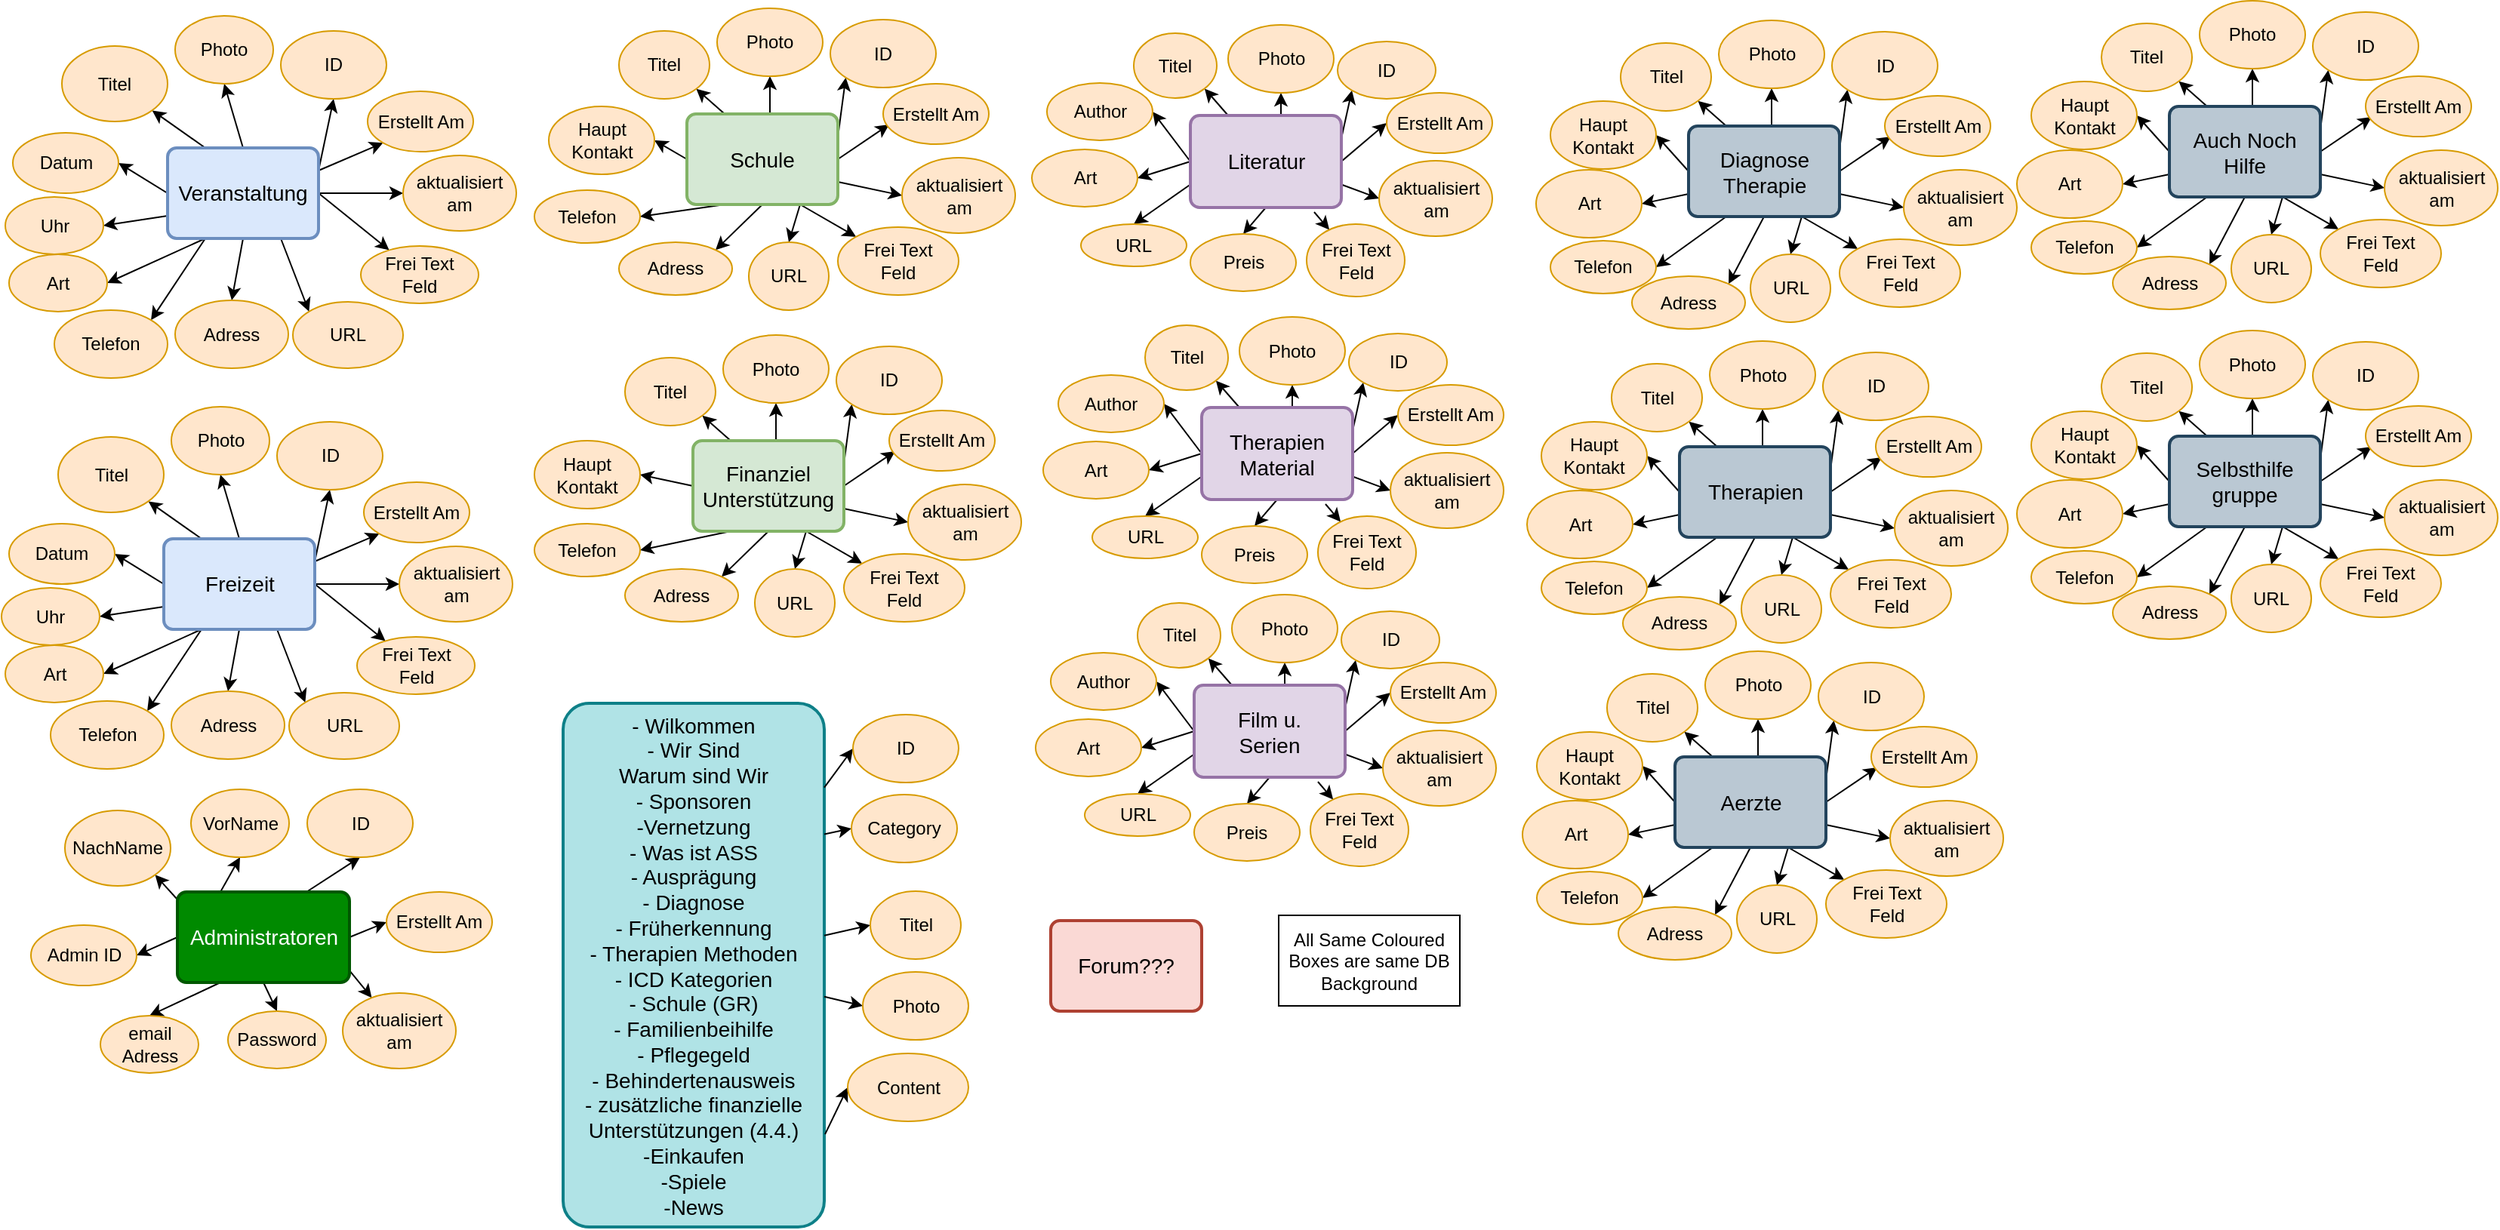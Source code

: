 <mxfile version="10.6.1" type="device"><diagram id="hvCiP9a70_ZMuHqb4M5B" name="Page-1"><mxGraphModel dx="2844" dy="2217" grid="1" gridSize="10" guides="1" tooltips="1" connect="1" arrows="1" fold="1" page="1" pageScale="1" pageWidth="850" pageHeight="1100" math="0" shadow="0"><root><mxCell id="0"/><mxCell id="1" parent="0"/><mxCell id="pPhOTWErMD0fzbsCMJrk-31" style="rounded=0;orthogonalLoop=1;jettySize=auto;html=1;exitX=0.5;exitY=0;exitDx=0;exitDy=0;entryX=0.5;entryY=1;entryDx=0;entryDy=0;" edge="1" parent="1" source="pPhOTWErMD0fzbsCMJrk-2" target="pPhOTWErMD0fzbsCMJrk-21"><mxGeometry relative="1" as="geometry"/></mxCell><mxCell id="pPhOTWErMD0fzbsCMJrk-32" style="rounded=0;orthogonalLoop=1;jettySize=auto;html=1;exitX=1;exitY=0.25;exitDx=0;exitDy=0;entryX=0.5;entryY=1;entryDx=0;entryDy=0;" edge="1" parent="1" source="pPhOTWErMD0fzbsCMJrk-2" target="pPhOTWErMD0fzbsCMJrk-24"><mxGeometry relative="1" as="geometry"/></mxCell><mxCell id="pPhOTWErMD0fzbsCMJrk-33" style="edgeStyle=none;rounded=0;orthogonalLoop=1;jettySize=auto;html=1;exitX=1;exitY=0.5;exitDx=0;exitDy=0;" edge="1" parent="1" source="pPhOTWErMD0fzbsCMJrk-2" target="pPhOTWErMD0fzbsCMJrk-30"><mxGeometry relative="1" as="geometry"/></mxCell><mxCell id="pPhOTWErMD0fzbsCMJrk-34" style="edgeStyle=none;rounded=0;orthogonalLoop=1;jettySize=auto;html=1;exitX=0.75;exitY=1;exitDx=0;exitDy=0;entryX=0;entryY=0;entryDx=0;entryDy=0;" edge="1" parent="1" source="pPhOTWErMD0fzbsCMJrk-2" target="pPhOTWErMD0fzbsCMJrk-29"><mxGeometry relative="1" as="geometry"/></mxCell><mxCell id="pPhOTWErMD0fzbsCMJrk-35" style="edgeStyle=none;rounded=0;orthogonalLoop=1;jettySize=auto;html=1;exitX=0.5;exitY=1;exitDx=0;exitDy=0;entryX=0.5;entryY=0;entryDx=0;entryDy=0;" edge="1" parent="1" source="pPhOTWErMD0fzbsCMJrk-2" target="pPhOTWErMD0fzbsCMJrk-28"><mxGeometry relative="1" as="geometry"/></mxCell><mxCell id="pPhOTWErMD0fzbsCMJrk-36" style="edgeStyle=none;rounded=0;orthogonalLoop=1;jettySize=auto;html=1;exitX=0.25;exitY=1;exitDx=0;exitDy=0;entryX=1;entryY=0;entryDx=0;entryDy=0;" edge="1" parent="1" source="pPhOTWErMD0fzbsCMJrk-2" target="pPhOTWErMD0fzbsCMJrk-27"><mxGeometry relative="1" as="geometry"/></mxCell><mxCell id="pPhOTWErMD0fzbsCMJrk-37" style="edgeStyle=none;rounded=0;orthogonalLoop=1;jettySize=auto;html=1;exitX=0;exitY=0.5;exitDx=0;exitDy=0;entryX=1;entryY=0.5;entryDx=0;entryDy=0;" edge="1" parent="1" source="pPhOTWErMD0fzbsCMJrk-2" target="pPhOTWErMD0fzbsCMJrk-26"><mxGeometry relative="1" as="geometry"/></mxCell><mxCell id="pPhOTWErMD0fzbsCMJrk-38" style="edgeStyle=none;rounded=0;orthogonalLoop=1;jettySize=auto;html=1;exitX=0.25;exitY=0;exitDx=0;exitDy=0;entryX=1;entryY=1;entryDx=0;entryDy=0;" edge="1" parent="1" source="pPhOTWErMD0fzbsCMJrk-2" target="pPhOTWErMD0fzbsCMJrk-25"><mxGeometry relative="1" as="geometry"/></mxCell><mxCell id="pPhOTWErMD0fzbsCMJrk-59" style="edgeStyle=none;rounded=0;orthogonalLoop=1;jettySize=auto;html=1;exitX=0;exitY=0.75;exitDx=0;exitDy=0;entryX=1;entryY=0.5;entryDx=0;entryDy=0;" edge="1" parent="1" source="pPhOTWErMD0fzbsCMJrk-2" target="pPhOTWErMD0fzbsCMJrk-58"><mxGeometry relative="1" as="geometry"/></mxCell><mxCell id="pPhOTWErMD0fzbsCMJrk-171" style="edgeStyle=none;rounded=0;orthogonalLoop=1;jettySize=auto;html=1;exitX=1;exitY=0.25;exitDx=0;exitDy=0;entryX=0;entryY=1;entryDx=0;entryDy=0;" edge="1" parent="1" source="pPhOTWErMD0fzbsCMJrk-2" target="pPhOTWErMD0fzbsCMJrk-169"><mxGeometry relative="1" as="geometry"/></mxCell><mxCell id="pPhOTWErMD0fzbsCMJrk-172" value="" style="edgeStyle=none;rounded=0;orthogonalLoop=1;jettySize=auto;html=1;" edge="1" parent="1" source="pPhOTWErMD0fzbsCMJrk-2" target="pPhOTWErMD0fzbsCMJrk-170"><mxGeometry relative="1" as="geometry"/></mxCell><mxCell id="pPhOTWErMD0fzbsCMJrk-269" style="edgeStyle=none;rounded=0;orthogonalLoop=1;jettySize=auto;html=1;exitX=0.25;exitY=1;exitDx=0;exitDy=0;entryX=1;entryY=0.5;entryDx=0;entryDy=0;" edge="1" parent="1" source="pPhOTWErMD0fzbsCMJrk-2" target="pPhOTWErMD0fzbsCMJrk-268"><mxGeometry relative="1" as="geometry"/></mxCell><mxCell id="pPhOTWErMD0fzbsCMJrk-2" value="Veranstaltung" style="strokeWidth=2;rounded=1;arcSize=10;whiteSpace=wrap;html=1;align=center;fontSize=14;fillColor=#dae8fc;strokeColor=#6c8ebf;" vertex="1" parent="1"><mxGeometry x="35" y="-95" width="100" height="60" as="geometry"/></mxCell><mxCell id="pPhOTWErMD0fzbsCMJrk-21" value="Photo" style="ellipse;whiteSpace=wrap;html=1;fillColor=#ffe6cc;strokeColor=#d79b00;" vertex="1" parent="1"><mxGeometry x="40" y="-182.5" width="65" height="45" as="geometry"/></mxCell><mxCell id="pPhOTWErMD0fzbsCMJrk-24" value="ID" style="ellipse;whiteSpace=wrap;html=1;fillColor=#ffe6cc;strokeColor=#d79b00;" vertex="1" parent="1"><mxGeometry x="110" y="-172.5" width="70" height="45" as="geometry"/></mxCell><mxCell id="pPhOTWErMD0fzbsCMJrk-25" value="Titel" style="ellipse;whiteSpace=wrap;html=1;fillColor=#ffe6cc;strokeColor=#d79b00;" vertex="1" parent="1"><mxGeometry x="-35" y="-162.5" width="70" height="50" as="geometry"/></mxCell><mxCell id="pPhOTWErMD0fzbsCMJrk-26" value="Datum" style="ellipse;whiteSpace=wrap;html=1;fillColor=#ffe6cc;strokeColor=#d79b00;" vertex="1" parent="1"><mxGeometry x="-67.5" y="-105" width="70" height="40" as="geometry"/></mxCell><mxCell id="pPhOTWErMD0fzbsCMJrk-27" value="Telefon" style="ellipse;whiteSpace=wrap;html=1;fillColor=#ffe6cc;strokeColor=#d79b00;" vertex="1" parent="1"><mxGeometry x="-40" y="12.5" width="75" height="45" as="geometry"/></mxCell><mxCell id="pPhOTWErMD0fzbsCMJrk-28" value="Adress" style="ellipse;whiteSpace=wrap;html=1;fillColor=#ffe6cc;strokeColor=#d79b00;" vertex="1" parent="1"><mxGeometry x="40" y="6" width="75" height="45" as="geometry"/></mxCell><mxCell id="pPhOTWErMD0fzbsCMJrk-29" value="URL" style="ellipse;whiteSpace=wrap;html=1;fillColor=#ffe6cc;strokeColor=#d79b00;" vertex="1" parent="1"><mxGeometry x="118" y="7" width="73" height="44" as="geometry"/></mxCell><mxCell id="pPhOTWErMD0fzbsCMJrk-30" value="&lt;div&gt;Frei Text &lt;br&gt;&lt;/div&gt;&lt;div&gt;Feld&lt;/div&gt;" style="ellipse;whiteSpace=wrap;html=1;fillColor=#ffe6cc;strokeColor=#d79b00;" vertex="1" parent="1"><mxGeometry x="163" y="-30" width="78" height="38" as="geometry"/></mxCell><mxCell id="pPhOTWErMD0fzbsCMJrk-40" style="edgeStyle=orthogonalEdgeStyle;rounded=0;orthogonalLoop=1;jettySize=auto;html=1;exitX=0.5;exitY=0;exitDx=0;exitDy=0;entryX=0.5;entryY=1;entryDx=0;entryDy=0;" edge="1" parent="1" source="pPhOTWErMD0fzbsCMJrk-48" target="pPhOTWErMD0fzbsCMJrk-49"><mxGeometry relative="1" as="geometry"/></mxCell><mxCell id="pPhOTWErMD0fzbsCMJrk-41" style="rounded=0;orthogonalLoop=1;jettySize=auto;html=1;exitX=1;exitY=0.25;exitDx=0;exitDy=0;entryX=0;entryY=1;entryDx=0;entryDy=0;" edge="1" parent="1" source="pPhOTWErMD0fzbsCMJrk-48" target="pPhOTWErMD0fzbsCMJrk-50"><mxGeometry relative="1" as="geometry"/></mxCell><mxCell id="pPhOTWErMD0fzbsCMJrk-42" style="edgeStyle=none;rounded=0;orthogonalLoop=1;jettySize=auto;html=1;exitX=0.75;exitY=1;exitDx=0;exitDy=0;" edge="1" parent="1" source="pPhOTWErMD0fzbsCMJrk-48" target="pPhOTWErMD0fzbsCMJrk-56"><mxGeometry relative="1" as="geometry"/></mxCell><mxCell id="pPhOTWErMD0fzbsCMJrk-43" style="edgeStyle=none;rounded=0;orthogonalLoop=1;jettySize=auto;html=1;exitX=0.75;exitY=1;exitDx=0;exitDy=0;entryX=0.5;entryY=0;entryDx=0;entryDy=0;" edge="1" parent="1" source="pPhOTWErMD0fzbsCMJrk-48" target="pPhOTWErMD0fzbsCMJrk-55"><mxGeometry relative="1" as="geometry"/></mxCell><mxCell id="pPhOTWErMD0fzbsCMJrk-44" style="edgeStyle=none;rounded=0;orthogonalLoop=1;jettySize=auto;html=1;exitX=0.5;exitY=1;exitDx=0;exitDy=0;entryX=1;entryY=0;entryDx=0;entryDy=0;" edge="1" parent="1" source="pPhOTWErMD0fzbsCMJrk-48" target="pPhOTWErMD0fzbsCMJrk-54"><mxGeometry relative="1" as="geometry"/></mxCell><mxCell id="pPhOTWErMD0fzbsCMJrk-45" style="edgeStyle=none;rounded=0;orthogonalLoop=1;jettySize=auto;html=1;exitX=0.25;exitY=1;exitDx=0;exitDy=0;entryX=1;entryY=0.5;entryDx=0;entryDy=0;" edge="1" parent="1" source="pPhOTWErMD0fzbsCMJrk-48" target="pPhOTWErMD0fzbsCMJrk-53"><mxGeometry relative="1" as="geometry"/></mxCell><mxCell id="pPhOTWErMD0fzbsCMJrk-46" style="edgeStyle=none;rounded=0;orthogonalLoop=1;jettySize=auto;html=1;exitX=0;exitY=0.5;exitDx=0;exitDy=0;entryX=1;entryY=0.5;entryDx=0;entryDy=0;" edge="1" parent="1" source="pPhOTWErMD0fzbsCMJrk-48" target="pPhOTWErMD0fzbsCMJrk-52"><mxGeometry relative="1" as="geometry"/></mxCell><mxCell id="pPhOTWErMD0fzbsCMJrk-47" style="edgeStyle=none;rounded=0;orthogonalLoop=1;jettySize=auto;html=1;exitX=0.25;exitY=0;exitDx=0;exitDy=0;entryX=1;entryY=1;entryDx=0;entryDy=0;" edge="1" parent="1" source="pPhOTWErMD0fzbsCMJrk-48" target="pPhOTWErMD0fzbsCMJrk-51"><mxGeometry relative="1" as="geometry"/></mxCell><mxCell id="pPhOTWErMD0fzbsCMJrk-175" style="edgeStyle=none;rounded=0;orthogonalLoop=1;jettySize=auto;html=1;exitX=1;exitY=0.75;exitDx=0;exitDy=0;entryX=0;entryY=0.5;entryDx=0;entryDy=0;" edge="1" parent="1" source="pPhOTWErMD0fzbsCMJrk-48" target="pPhOTWErMD0fzbsCMJrk-174"><mxGeometry relative="1" as="geometry"/></mxCell><mxCell id="pPhOTWErMD0fzbsCMJrk-176" style="edgeStyle=none;rounded=0;orthogonalLoop=1;jettySize=auto;html=1;exitX=1;exitY=0.5;exitDx=0;exitDy=0;entryX=0.057;entryY=0.675;entryDx=0;entryDy=0;entryPerimeter=0;" edge="1" parent="1" source="pPhOTWErMD0fzbsCMJrk-48" target="pPhOTWErMD0fzbsCMJrk-173"><mxGeometry relative="1" as="geometry"/></mxCell><mxCell id="pPhOTWErMD0fzbsCMJrk-48" value="Schule" style="strokeWidth=2;rounded=1;arcSize=10;whiteSpace=wrap;html=1;align=center;fontSize=14;fillColor=#d5e8d4;strokeColor=#82b366;" vertex="1" parent="1"><mxGeometry x="379" y="-117.5" width="100" height="60" as="geometry"/></mxCell><mxCell id="pPhOTWErMD0fzbsCMJrk-49" value="Photo" style="ellipse;whiteSpace=wrap;html=1;fillColor=#ffe6cc;strokeColor=#d79b00;" vertex="1" parent="1"><mxGeometry x="399" y="-187.5" width="70" height="45" as="geometry"/></mxCell><mxCell id="pPhOTWErMD0fzbsCMJrk-50" value="ID" style="ellipse;whiteSpace=wrap;html=1;fillColor=#ffe6cc;strokeColor=#d79b00;" vertex="1" parent="1"><mxGeometry x="474" y="-180" width="70" height="45" as="geometry"/></mxCell><mxCell id="pPhOTWErMD0fzbsCMJrk-51" value="Titel" style="ellipse;whiteSpace=wrap;html=1;fillColor=#ffe6cc;strokeColor=#d79b00;" vertex="1" parent="1"><mxGeometry x="334" y="-172.5" width="60" height="45" as="geometry"/></mxCell><mxCell id="pPhOTWErMD0fzbsCMJrk-52" value="&lt;div&gt;Haupt&lt;/div&gt;&lt;div&gt; Kontakt&lt;/div&gt;" style="ellipse;whiteSpace=wrap;html=1;fillColor=#ffe6cc;strokeColor=#d79b00;" vertex="1" parent="1"><mxGeometry x="287.5" y="-122.5" width="70" height="45" as="geometry"/></mxCell><mxCell id="pPhOTWErMD0fzbsCMJrk-53" value="Telefon" style="ellipse;whiteSpace=wrap;html=1;fillColor=#ffe6cc;strokeColor=#d79b00;" vertex="1" parent="1"><mxGeometry x="278" y="-67" width="70" height="35" as="geometry"/></mxCell><mxCell id="pPhOTWErMD0fzbsCMJrk-54" value="Adress" style="ellipse;whiteSpace=wrap;html=1;fillColor=#ffe6cc;strokeColor=#d79b00;" vertex="1" parent="1"><mxGeometry x="334" y="-32.5" width="75" height="35" as="geometry"/></mxCell><mxCell id="pPhOTWErMD0fzbsCMJrk-55" value="URL" style="ellipse;whiteSpace=wrap;html=1;fillColor=#ffe6cc;strokeColor=#d79b00;" vertex="1" parent="1"><mxGeometry x="420" y="-32.5" width="53" height="45" as="geometry"/></mxCell><mxCell id="pPhOTWErMD0fzbsCMJrk-56" value="&lt;div&gt;Frei Text&lt;/div&gt;&lt;div&gt; Feld&lt;/div&gt;" style="ellipse;whiteSpace=wrap;html=1;fillColor=#ffe6cc;strokeColor=#d79b00;" vertex="1" parent="1"><mxGeometry x="479" y="-42.5" width="80" height="45" as="geometry"/></mxCell><mxCell id="pPhOTWErMD0fzbsCMJrk-58" value="Uhr" style="ellipse;whiteSpace=wrap;html=1;fillColor=#ffe6cc;strokeColor=#d79b00;" vertex="1" parent="1"><mxGeometry x="-72.5" y="-62.5" width="65" height="38" as="geometry"/></mxCell><mxCell id="pPhOTWErMD0fzbsCMJrk-111" style="edgeStyle=orthogonalEdgeStyle;rounded=0;orthogonalLoop=1;jettySize=auto;html=1;exitX=0.5;exitY=0;exitDx=0;exitDy=0;entryX=0.5;entryY=1;entryDx=0;entryDy=0;" edge="1" parent="1" source="pPhOTWErMD0fzbsCMJrk-119" target="pPhOTWErMD0fzbsCMJrk-120"><mxGeometry relative="1" as="geometry"/></mxCell><mxCell id="pPhOTWErMD0fzbsCMJrk-112" style="rounded=0;orthogonalLoop=1;jettySize=auto;html=1;exitX=1;exitY=0.25;exitDx=0;exitDy=0;entryX=0;entryY=1;entryDx=0;entryDy=0;" edge="1" parent="1" source="pPhOTWErMD0fzbsCMJrk-119" target="pPhOTWErMD0fzbsCMJrk-121"><mxGeometry relative="1" as="geometry"/></mxCell><mxCell id="pPhOTWErMD0fzbsCMJrk-113" style="edgeStyle=none;rounded=0;orthogonalLoop=1;jettySize=auto;html=1;exitX=0.82;exitY=1.049;exitDx=0;exitDy=0;exitPerimeter=0;" edge="1" parent="1" source="pPhOTWErMD0fzbsCMJrk-119" target="pPhOTWErMD0fzbsCMJrk-126"><mxGeometry relative="1" as="geometry"/></mxCell><mxCell id="pPhOTWErMD0fzbsCMJrk-114" style="edgeStyle=none;rounded=0;orthogonalLoop=1;jettySize=auto;html=1;exitX=0;exitY=0.75;exitDx=0;exitDy=0;entryX=0.5;entryY=0;entryDx=0;entryDy=0;" edge="1" parent="1" source="pPhOTWErMD0fzbsCMJrk-119" target="pPhOTWErMD0fzbsCMJrk-125"><mxGeometry relative="1" as="geometry"/></mxCell><mxCell id="pPhOTWErMD0fzbsCMJrk-116" style="edgeStyle=none;rounded=0;orthogonalLoop=1;jettySize=auto;html=1;exitX=0;exitY=0.5;exitDx=0;exitDy=0;entryX=1;entryY=0.5;entryDx=0;entryDy=0;" edge="1" parent="1" source="pPhOTWErMD0fzbsCMJrk-119" target="pPhOTWErMD0fzbsCMJrk-123"><mxGeometry relative="1" as="geometry"/></mxCell><mxCell id="pPhOTWErMD0fzbsCMJrk-117" style="edgeStyle=none;rounded=0;orthogonalLoop=1;jettySize=auto;html=1;exitX=0.25;exitY=0;exitDx=0;exitDy=0;entryX=1;entryY=1;entryDx=0;entryDy=0;" edge="1" parent="1" source="pPhOTWErMD0fzbsCMJrk-119" target="pPhOTWErMD0fzbsCMJrk-122"><mxGeometry relative="1" as="geometry"/></mxCell><mxCell id="pPhOTWErMD0fzbsCMJrk-118" style="edgeStyle=none;rounded=0;orthogonalLoop=1;jettySize=auto;html=1;exitX=0.5;exitY=1;exitDx=0;exitDy=0;entryX=0.5;entryY=0;entryDx=0;entryDy=0;" edge="1" parent="1" source="pPhOTWErMD0fzbsCMJrk-119" target="pPhOTWErMD0fzbsCMJrk-127"><mxGeometry relative="1" as="geometry"/></mxCell><mxCell id="pPhOTWErMD0fzbsCMJrk-200" style="edgeStyle=none;rounded=0;orthogonalLoop=1;jettySize=auto;html=1;exitX=0;exitY=0.5;exitDx=0;exitDy=0;entryX=1;entryY=0.5;entryDx=0;entryDy=0;" edge="1" parent="1" source="pPhOTWErMD0fzbsCMJrk-119" target="pPhOTWErMD0fzbsCMJrk-124"><mxGeometry relative="1" as="geometry"/></mxCell><mxCell id="pPhOTWErMD0fzbsCMJrk-201" style="edgeStyle=none;rounded=0;orthogonalLoop=1;jettySize=auto;html=1;exitX=1;exitY=0.5;exitDx=0;exitDy=0;entryX=0;entryY=0.5;entryDx=0;entryDy=0;" edge="1" parent="1" source="pPhOTWErMD0fzbsCMJrk-119" target="pPhOTWErMD0fzbsCMJrk-198"><mxGeometry relative="1" as="geometry"/></mxCell><mxCell id="pPhOTWErMD0fzbsCMJrk-202" style="edgeStyle=none;rounded=0;orthogonalLoop=1;jettySize=auto;html=1;exitX=1;exitY=0.75;exitDx=0;exitDy=0;entryX=0;entryY=0.5;entryDx=0;entryDy=0;" edge="1" parent="1" source="pPhOTWErMD0fzbsCMJrk-119" target="pPhOTWErMD0fzbsCMJrk-199"><mxGeometry relative="1" as="geometry"/></mxCell><mxCell id="pPhOTWErMD0fzbsCMJrk-119" value="Literatur" style="strokeWidth=2;rounded=1;arcSize=10;whiteSpace=wrap;html=1;align=center;fontSize=14;fillColor=#e1d5e7;strokeColor=#9673a6;" vertex="1" parent="1"><mxGeometry x="712.5" y="-116.5" width="100" height="61" as="geometry"/></mxCell><mxCell id="pPhOTWErMD0fzbsCMJrk-120" value="Photo" style="ellipse;whiteSpace=wrap;html=1;fillColor=#ffe6cc;strokeColor=#d79b00;" vertex="1" parent="1"><mxGeometry x="737.5" y="-176.5" width="70" height="45" as="geometry"/></mxCell><mxCell id="pPhOTWErMD0fzbsCMJrk-121" value="ID" style="ellipse;whiteSpace=wrap;html=1;fillColor=#ffe6cc;strokeColor=#d79b00;" vertex="1" parent="1"><mxGeometry x="810" y="-165.5" width="65" height="38" as="geometry"/></mxCell><mxCell id="pPhOTWErMD0fzbsCMJrk-122" value="Titel" style="ellipse;whiteSpace=wrap;html=1;fillColor=#ffe6cc;strokeColor=#d79b00;" vertex="1" parent="1"><mxGeometry x="675" y="-171" width="55" height="43" as="geometry"/></mxCell><mxCell id="pPhOTWErMD0fzbsCMJrk-123" value="Author" style="ellipse;whiteSpace=wrap;html=1;fillColor=#ffe6cc;strokeColor=#d79b00;" vertex="1" parent="1"><mxGeometry x="617.5" y="-138" width="70" height="38" as="geometry"/></mxCell><mxCell id="pPhOTWErMD0fzbsCMJrk-124" value="Art" style="ellipse;whiteSpace=wrap;html=1;fillColor=#ffe6cc;strokeColor=#d79b00;" vertex="1" parent="1"><mxGeometry x="607.5" y="-94" width="70" height="38" as="geometry"/></mxCell><mxCell id="pPhOTWErMD0fzbsCMJrk-125" value="URL" style="ellipse;whiteSpace=wrap;html=1;fillColor=#ffe6cc;strokeColor=#d79b00;" vertex="1" parent="1"><mxGeometry x="640" y="-44.5" width="70" height="28" as="geometry"/></mxCell><mxCell id="pPhOTWErMD0fzbsCMJrk-126" value="&lt;div&gt;Frei Text&lt;/div&gt;&lt;div&gt; Feld&lt;/div&gt;" style="ellipse;whiteSpace=wrap;html=1;fillColor=#ffe6cc;strokeColor=#d79b00;" vertex="1" parent="1"><mxGeometry x="789.5" y="-44.5" width="65" height="48" as="geometry"/></mxCell><mxCell id="pPhOTWErMD0fzbsCMJrk-127" value="Preis" style="ellipse;whiteSpace=wrap;html=1;fillColor=#ffe6cc;strokeColor=#d79b00;" vertex="1" parent="1"><mxGeometry x="712.5" y="-38" width="70" height="38" as="geometry"/></mxCell><mxCell id="pPhOTWErMD0fzbsCMJrk-169" value="Erstellt Am" style="ellipse;whiteSpace=wrap;html=1;fillColor=#ffe6cc;strokeColor=#d79b00;" vertex="1" parent="1"><mxGeometry x="167.5" y="-132.5" width="70" height="40" as="geometry"/></mxCell><mxCell id="pPhOTWErMD0fzbsCMJrk-170" value="&lt;div&gt;&lt;span lang=&quot;de&quot;&gt;&lt;span title=&quot;&quot;&gt;aktualisiert&lt;/span&gt;&lt;/span&gt;&lt;/div&gt;&lt;div&gt;&lt;span lang=&quot;de&quot;&gt;&lt;span title=&quot;&quot;&gt;am&lt;/span&gt;&lt;/span&gt;&lt;/div&gt;" style="ellipse;whiteSpace=wrap;html=1;fillColor=#ffe6cc;strokeColor=#d79b00;" vertex="1" parent="1"><mxGeometry x="191" y="-90" width="75" height="50" as="geometry"/></mxCell><mxCell id="pPhOTWErMD0fzbsCMJrk-173" value="Erstellt Am" style="ellipse;whiteSpace=wrap;html=1;fillColor=#ffe6cc;strokeColor=#d79b00;" vertex="1" parent="1"><mxGeometry x="509" y="-137.5" width="70" height="40" as="geometry"/></mxCell><mxCell id="pPhOTWErMD0fzbsCMJrk-174" value="&lt;div&gt;&lt;span lang=&quot;de&quot;&gt;&lt;span title=&quot;&quot;&gt;aktualisiert&lt;/span&gt;&lt;/span&gt;&lt;/div&gt;&lt;div&gt;&lt;span lang=&quot;de&quot;&gt;&lt;span title=&quot;&quot;&gt;am&lt;/span&gt;&lt;/span&gt;&lt;/div&gt;" style="ellipse;whiteSpace=wrap;html=1;fillColor=#ffe6cc;strokeColor=#d79b00;" vertex="1" parent="1"><mxGeometry x="521.5" y="-88.5" width="75" height="50" as="geometry"/></mxCell><mxCell id="pPhOTWErMD0fzbsCMJrk-177" style="edgeStyle=orthogonalEdgeStyle;rounded=0;orthogonalLoop=1;jettySize=auto;html=1;exitX=0.5;exitY=0;exitDx=0;exitDy=0;entryX=0.5;entryY=1;entryDx=0;entryDy=0;" edge="1" parent="1" source="pPhOTWErMD0fzbsCMJrk-187" target="pPhOTWErMD0fzbsCMJrk-188"><mxGeometry relative="1" as="geometry"/></mxCell><mxCell id="pPhOTWErMD0fzbsCMJrk-178" style="rounded=0;orthogonalLoop=1;jettySize=auto;html=1;exitX=1;exitY=0.25;exitDx=0;exitDy=0;entryX=0;entryY=1;entryDx=0;entryDy=0;" edge="1" parent="1" source="pPhOTWErMD0fzbsCMJrk-187" target="pPhOTWErMD0fzbsCMJrk-189"><mxGeometry relative="1" as="geometry"/></mxCell><mxCell id="pPhOTWErMD0fzbsCMJrk-179" style="edgeStyle=none;rounded=0;orthogonalLoop=1;jettySize=auto;html=1;exitX=0.75;exitY=1;exitDx=0;exitDy=0;" edge="1" parent="1" source="pPhOTWErMD0fzbsCMJrk-187" target="pPhOTWErMD0fzbsCMJrk-195"><mxGeometry relative="1" as="geometry"/></mxCell><mxCell id="pPhOTWErMD0fzbsCMJrk-180" style="edgeStyle=none;rounded=0;orthogonalLoop=1;jettySize=auto;html=1;exitX=0.75;exitY=1;exitDx=0;exitDy=0;entryX=0.5;entryY=0;entryDx=0;entryDy=0;" edge="1" parent="1" source="pPhOTWErMD0fzbsCMJrk-187" target="pPhOTWErMD0fzbsCMJrk-194"><mxGeometry relative="1" as="geometry"/></mxCell><mxCell id="pPhOTWErMD0fzbsCMJrk-181" style="edgeStyle=none;rounded=0;orthogonalLoop=1;jettySize=auto;html=1;exitX=0.5;exitY=1;exitDx=0;exitDy=0;entryX=1;entryY=0;entryDx=0;entryDy=0;" edge="1" parent="1" source="pPhOTWErMD0fzbsCMJrk-187" target="pPhOTWErMD0fzbsCMJrk-193"><mxGeometry relative="1" as="geometry"/></mxCell><mxCell id="pPhOTWErMD0fzbsCMJrk-182" style="edgeStyle=none;rounded=0;orthogonalLoop=1;jettySize=auto;html=1;exitX=0.25;exitY=1;exitDx=0;exitDy=0;entryX=1;entryY=0.5;entryDx=0;entryDy=0;" edge="1" parent="1" source="pPhOTWErMD0fzbsCMJrk-187" target="pPhOTWErMD0fzbsCMJrk-192"><mxGeometry relative="1" as="geometry"/></mxCell><mxCell id="pPhOTWErMD0fzbsCMJrk-183" style="edgeStyle=none;rounded=0;orthogonalLoop=1;jettySize=auto;html=1;exitX=0;exitY=0.5;exitDx=0;exitDy=0;entryX=1;entryY=0.5;entryDx=0;entryDy=0;" edge="1" parent="1" source="pPhOTWErMD0fzbsCMJrk-187" target="pPhOTWErMD0fzbsCMJrk-191"><mxGeometry relative="1" as="geometry"/></mxCell><mxCell id="pPhOTWErMD0fzbsCMJrk-184" style="edgeStyle=none;rounded=0;orthogonalLoop=1;jettySize=auto;html=1;exitX=0.25;exitY=0;exitDx=0;exitDy=0;entryX=1;entryY=1;entryDx=0;entryDy=0;" edge="1" parent="1" source="pPhOTWErMD0fzbsCMJrk-187" target="pPhOTWErMD0fzbsCMJrk-190"><mxGeometry relative="1" as="geometry"/></mxCell><mxCell id="pPhOTWErMD0fzbsCMJrk-185" style="edgeStyle=none;rounded=0;orthogonalLoop=1;jettySize=auto;html=1;exitX=1;exitY=0.75;exitDx=0;exitDy=0;entryX=0;entryY=0.5;entryDx=0;entryDy=0;" edge="1" parent="1" source="pPhOTWErMD0fzbsCMJrk-187" target="pPhOTWErMD0fzbsCMJrk-197"><mxGeometry relative="1" as="geometry"/></mxCell><mxCell id="pPhOTWErMD0fzbsCMJrk-186" style="edgeStyle=none;rounded=0;orthogonalLoop=1;jettySize=auto;html=1;exitX=1;exitY=0.5;exitDx=0;exitDy=0;entryX=0.057;entryY=0.675;entryDx=0;entryDy=0;entryPerimeter=0;" edge="1" parent="1" source="pPhOTWErMD0fzbsCMJrk-187" target="pPhOTWErMD0fzbsCMJrk-196"><mxGeometry relative="1" as="geometry"/></mxCell><mxCell id="pPhOTWErMD0fzbsCMJrk-187" value="&lt;div&gt;Finanziel&lt;/div&gt;&lt;div&gt;Unterstützung&lt;br&gt;&lt;/div&gt;" style="strokeWidth=2;rounded=1;arcSize=10;whiteSpace=wrap;html=1;align=center;fontSize=14;fillColor=#d5e8d4;strokeColor=#82b366;" vertex="1" parent="1"><mxGeometry x="383" y="99" width="100" height="60" as="geometry"/></mxCell><mxCell id="pPhOTWErMD0fzbsCMJrk-188" value="Photo" style="ellipse;whiteSpace=wrap;html=1;fillColor=#ffe6cc;strokeColor=#d79b00;" vertex="1" parent="1"><mxGeometry x="403" y="29" width="70" height="45" as="geometry"/></mxCell><mxCell id="pPhOTWErMD0fzbsCMJrk-189" value="ID" style="ellipse;whiteSpace=wrap;html=1;fillColor=#ffe6cc;strokeColor=#d79b00;" vertex="1" parent="1"><mxGeometry x="478" y="36.5" width="70" height="45" as="geometry"/></mxCell><mxCell id="pPhOTWErMD0fzbsCMJrk-190" value="Titel" style="ellipse;whiteSpace=wrap;html=1;fillColor=#ffe6cc;strokeColor=#d79b00;" vertex="1" parent="1"><mxGeometry x="338" y="44" width="60" height="45" as="geometry"/></mxCell><mxCell id="pPhOTWErMD0fzbsCMJrk-191" value="&lt;div&gt;Haupt&lt;/div&gt;&lt;div&gt; Kontakt&lt;/div&gt;" style="ellipse;whiteSpace=wrap;html=1;fillColor=#ffe6cc;strokeColor=#d79b00;" vertex="1" parent="1"><mxGeometry x="278" y="99" width="70" height="45" as="geometry"/></mxCell><mxCell id="pPhOTWErMD0fzbsCMJrk-192" value="Telefon" style="ellipse;whiteSpace=wrap;html=1;fillColor=#ffe6cc;strokeColor=#d79b00;" vertex="1" parent="1"><mxGeometry x="278" y="154" width="70" height="35" as="geometry"/></mxCell><mxCell id="pPhOTWErMD0fzbsCMJrk-193" value="Adress" style="ellipse;whiteSpace=wrap;html=1;fillColor=#ffe6cc;strokeColor=#d79b00;" vertex="1" parent="1"><mxGeometry x="338" y="184" width="75" height="35" as="geometry"/></mxCell><mxCell id="pPhOTWErMD0fzbsCMJrk-194" value="URL" style="ellipse;whiteSpace=wrap;html=1;fillColor=#ffe6cc;strokeColor=#d79b00;" vertex="1" parent="1"><mxGeometry x="424" y="184" width="53" height="45" as="geometry"/></mxCell><mxCell id="pPhOTWErMD0fzbsCMJrk-195" value="&lt;div&gt;Frei Text&lt;/div&gt;&lt;div&gt; Feld&lt;/div&gt;" style="ellipse;whiteSpace=wrap;html=1;fillColor=#ffe6cc;strokeColor=#d79b00;" vertex="1" parent="1"><mxGeometry x="483" y="174" width="80" height="45" as="geometry"/></mxCell><mxCell id="pPhOTWErMD0fzbsCMJrk-196" value="Erstellt Am" style="ellipse;whiteSpace=wrap;html=1;fillColor=#ffe6cc;strokeColor=#d79b00;" vertex="1" parent="1"><mxGeometry x="513" y="79" width="70" height="40" as="geometry"/></mxCell><mxCell id="pPhOTWErMD0fzbsCMJrk-197" value="&lt;div&gt;&lt;span lang=&quot;de&quot;&gt;&lt;span title=&quot;&quot;&gt;aktualisiert&lt;/span&gt;&lt;/span&gt;&lt;/div&gt;&lt;div&gt;&lt;span lang=&quot;de&quot;&gt;&lt;span title=&quot;&quot;&gt;am&lt;/span&gt;&lt;/span&gt;&lt;/div&gt;" style="ellipse;whiteSpace=wrap;html=1;fillColor=#ffe6cc;strokeColor=#d79b00;" vertex="1" parent="1"><mxGeometry x="525.5" y="128" width="75" height="50" as="geometry"/></mxCell><mxCell id="pPhOTWErMD0fzbsCMJrk-198" value="Erstellt Am" style="ellipse;whiteSpace=wrap;html=1;fillColor=#ffe6cc;strokeColor=#d79b00;" vertex="1" parent="1"><mxGeometry x="842.5" y="-131.5" width="70" height="40" as="geometry"/></mxCell><mxCell id="pPhOTWErMD0fzbsCMJrk-199" value="&lt;div&gt;&lt;span lang=&quot;de&quot;&gt;&lt;span title=&quot;&quot;&gt;aktualisiert&lt;/span&gt;&lt;/span&gt;&lt;/div&gt;&lt;div&gt;&lt;span lang=&quot;de&quot;&gt;&lt;span title=&quot;&quot;&gt;am&lt;/span&gt;&lt;/span&gt;&lt;/div&gt;" style="ellipse;whiteSpace=wrap;html=1;fillColor=#ffe6cc;strokeColor=#d79b00;" vertex="1" parent="1"><mxGeometry x="837.5" y="-86.5" width="75" height="50" as="geometry"/></mxCell><mxCell id="pPhOTWErMD0fzbsCMJrk-203" style="edgeStyle=orthogonalEdgeStyle;rounded=0;orthogonalLoop=1;jettySize=auto;html=1;exitX=0.5;exitY=0;exitDx=0;exitDy=0;entryX=0.5;entryY=1;entryDx=0;entryDy=0;" edge="1" parent="1" source="pPhOTWErMD0fzbsCMJrk-213" target="pPhOTWErMD0fzbsCMJrk-214"><mxGeometry relative="1" as="geometry"/></mxCell><mxCell id="pPhOTWErMD0fzbsCMJrk-204" style="rounded=0;orthogonalLoop=1;jettySize=auto;html=1;exitX=1;exitY=0.25;exitDx=0;exitDy=0;entryX=0;entryY=1;entryDx=0;entryDy=0;" edge="1" parent="1" source="pPhOTWErMD0fzbsCMJrk-213" target="pPhOTWErMD0fzbsCMJrk-215"><mxGeometry relative="1" as="geometry"/></mxCell><mxCell id="pPhOTWErMD0fzbsCMJrk-205" style="edgeStyle=none;rounded=0;orthogonalLoop=1;jettySize=auto;html=1;exitX=0.82;exitY=1.049;exitDx=0;exitDy=0;exitPerimeter=0;" edge="1" parent="1" source="pPhOTWErMD0fzbsCMJrk-213" target="pPhOTWErMD0fzbsCMJrk-220"><mxGeometry relative="1" as="geometry"/></mxCell><mxCell id="pPhOTWErMD0fzbsCMJrk-206" style="edgeStyle=none;rounded=0;orthogonalLoop=1;jettySize=auto;html=1;exitX=0;exitY=0.75;exitDx=0;exitDy=0;entryX=0.5;entryY=0;entryDx=0;entryDy=0;" edge="1" parent="1" source="pPhOTWErMD0fzbsCMJrk-213" target="pPhOTWErMD0fzbsCMJrk-219"><mxGeometry relative="1" as="geometry"/></mxCell><mxCell id="pPhOTWErMD0fzbsCMJrk-207" style="edgeStyle=none;rounded=0;orthogonalLoop=1;jettySize=auto;html=1;exitX=0;exitY=0.5;exitDx=0;exitDy=0;entryX=1;entryY=0.5;entryDx=0;entryDy=0;" edge="1" parent="1" source="pPhOTWErMD0fzbsCMJrk-213" target="pPhOTWErMD0fzbsCMJrk-217"><mxGeometry relative="1" as="geometry"/></mxCell><mxCell id="pPhOTWErMD0fzbsCMJrk-208" style="edgeStyle=none;rounded=0;orthogonalLoop=1;jettySize=auto;html=1;exitX=0.25;exitY=0;exitDx=0;exitDy=0;entryX=1;entryY=1;entryDx=0;entryDy=0;" edge="1" parent="1" source="pPhOTWErMD0fzbsCMJrk-213" target="pPhOTWErMD0fzbsCMJrk-216"><mxGeometry relative="1" as="geometry"/></mxCell><mxCell id="pPhOTWErMD0fzbsCMJrk-209" style="edgeStyle=none;rounded=0;orthogonalLoop=1;jettySize=auto;html=1;exitX=0.5;exitY=1;exitDx=0;exitDy=0;entryX=0.5;entryY=0;entryDx=0;entryDy=0;" edge="1" parent="1" source="pPhOTWErMD0fzbsCMJrk-213" target="pPhOTWErMD0fzbsCMJrk-221"><mxGeometry relative="1" as="geometry"/></mxCell><mxCell id="pPhOTWErMD0fzbsCMJrk-210" style="edgeStyle=none;rounded=0;orthogonalLoop=1;jettySize=auto;html=1;exitX=0;exitY=0.5;exitDx=0;exitDy=0;entryX=1;entryY=0.5;entryDx=0;entryDy=0;" edge="1" parent="1" source="pPhOTWErMD0fzbsCMJrk-213" target="pPhOTWErMD0fzbsCMJrk-218"><mxGeometry relative="1" as="geometry"/></mxCell><mxCell id="pPhOTWErMD0fzbsCMJrk-211" style="edgeStyle=none;rounded=0;orthogonalLoop=1;jettySize=auto;html=1;exitX=1;exitY=0.5;exitDx=0;exitDy=0;entryX=0;entryY=0.5;entryDx=0;entryDy=0;" edge="1" parent="1" source="pPhOTWErMD0fzbsCMJrk-213" target="pPhOTWErMD0fzbsCMJrk-222"><mxGeometry relative="1" as="geometry"/></mxCell><mxCell id="pPhOTWErMD0fzbsCMJrk-212" style="edgeStyle=none;rounded=0;orthogonalLoop=1;jettySize=auto;html=1;exitX=1;exitY=0.75;exitDx=0;exitDy=0;entryX=0;entryY=0.5;entryDx=0;entryDy=0;" edge="1" parent="1" source="pPhOTWErMD0fzbsCMJrk-213" target="pPhOTWErMD0fzbsCMJrk-223"><mxGeometry relative="1" as="geometry"/></mxCell><mxCell id="pPhOTWErMD0fzbsCMJrk-213" value="&lt;div&gt;Therapien&lt;/div&gt;&lt;div&gt;Material&lt;br&gt;&lt;/div&gt;" style="strokeWidth=2;rounded=1;arcSize=10;whiteSpace=wrap;html=1;align=center;fontSize=14;fillColor=#e1d5e7;strokeColor=#9673a6;" vertex="1" parent="1"><mxGeometry x="720" y="77" width="100" height="61" as="geometry"/></mxCell><mxCell id="pPhOTWErMD0fzbsCMJrk-214" value="Photo" style="ellipse;whiteSpace=wrap;html=1;fillColor=#ffe6cc;strokeColor=#d79b00;" vertex="1" parent="1"><mxGeometry x="745" y="17" width="70" height="45" as="geometry"/></mxCell><mxCell id="pPhOTWErMD0fzbsCMJrk-215" value="ID" style="ellipse;whiteSpace=wrap;html=1;fillColor=#ffe6cc;strokeColor=#d79b00;" vertex="1" parent="1"><mxGeometry x="817.5" y="28" width="65" height="38" as="geometry"/></mxCell><mxCell id="pPhOTWErMD0fzbsCMJrk-216" value="Titel" style="ellipse;whiteSpace=wrap;html=1;fillColor=#ffe6cc;strokeColor=#d79b00;" vertex="1" parent="1"><mxGeometry x="682.5" y="22.5" width="55" height="43" as="geometry"/></mxCell><mxCell id="pPhOTWErMD0fzbsCMJrk-217" value="Author" style="ellipse;whiteSpace=wrap;html=1;fillColor=#ffe6cc;strokeColor=#d79b00;" vertex="1" parent="1"><mxGeometry x="625" y="55.5" width="70" height="38" as="geometry"/></mxCell><mxCell id="pPhOTWErMD0fzbsCMJrk-218" value="Art" style="ellipse;whiteSpace=wrap;html=1;fillColor=#ffe6cc;strokeColor=#d79b00;" vertex="1" parent="1"><mxGeometry x="615" y="99.5" width="70" height="38" as="geometry"/></mxCell><mxCell id="pPhOTWErMD0fzbsCMJrk-219" value="URL" style="ellipse;whiteSpace=wrap;html=1;fillColor=#ffe6cc;strokeColor=#d79b00;" vertex="1" parent="1"><mxGeometry x="647.5" y="149" width="70" height="28" as="geometry"/></mxCell><mxCell id="pPhOTWErMD0fzbsCMJrk-220" value="&lt;div&gt;Frei Text&lt;/div&gt;&lt;div&gt; Feld&lt;/div&gt;" style="ellipse;whiteSpace=wrap;html=1;fillColor=#ffe6cc;strokeColor=#d79b00;" vertex="1" parent="1"><mxGeometry x="797" y="149" width="65" height="48" as="geometry"/></mxCell><mxCell id="pPhOTWErMD0fzbsCMJrk-221" value="Preis" style="ellipse;whiteSpace=wrap;html=1;fillColor=#ffe6cc;strokeColor=#d79b00;" vertex="1" parent="1"><mxGeometry x="720" y="155.5" width="70" height="38" as="geometry"/></mxCell><mxCell id="pPhOTWErMD0fzbsCMJrk-222" value="Erstellt Am" style="ellipse;whiteSpace=wrap;html=1;fillColor=#ffe6cc;strokeColor=#d79b00;" vertex="1" parent="1"><mxGeometry x="850" y="62" width="70" height="40" as="geometry"/></mxCell><mxCell id="pPhOTWErMD0fzbsCMJrk-223" value="&lt;div&gt;&lt;span lang=&quot;de&quot;&gt;&lt;span title=&quot;&quot;&gt;aktualisiert&lt;/span&gt;&lt;/span&gt;&lt;/div&gt;&lt;div&gt;&lt;span lang=&quot;de&quot;&gt;&lt;span title=&quot;&quot;&gt;am&lt;/span&gt;&lt;/span&gt;&lt;/div&gt;" style="ellipse;whiteSpace=wrap;html=1;fillColor=#ffe6cc;strokeColor=#d79b00;" vertex="1" parent="1"><mxGeometry x="845" y="107" width="75" height="50" as="geometry"/></mxCell><mxCell id="pPhOTWErMD0fzbsCMJrk-224" style="edgeStyle=orthogonalEdgeStyle;rounded=0;orthogonalLoop=1;jettySize=auto;html=1;exitX=0.5;exitY=0;exitDx=0;exitDy=0;entryX=0.5;entryY=1;entryDx=0;entryDy=0;" edge="1" parent="1" source="pPhOTWErMD0fzbsCMJrk-234" target="pPhOTWErMD0fzbsCMJrk-235"><mxGeometry relative="1" as="geometry"/></mxCell><mxCell id="pPhOTWErMD0fzbsCMJrk-225" style="rounded=0;orthogonalLoop=1;jettySize=auto;html=1;exitX=1;exitY=0.25;exitDx=0;exitDy=0;entryX=0;entryY=1;entryDx=0;entryDy=0;" edge="1" parent="1" source="pPhOTWErMD0fzbsCMJrk-234" target="pPhOTWErMD0fzbsCMJrk-236"><mxGeometry relative="1" as="geometry"/></mxCell><mxCell id="pPhOTWErMD0fzbsCMJrk-226" style="edgeStyle=none;rounded=0;orthogonalLoop=1;jettySize=auto;html=1;exitX=0.82;exitY=1.049;exitDx=0;exitDy=0;exitPerimeter=0;" edge="1" parent="1" source="pPhOTWErMD0fzbsCMJrk-234" target="pPhOTWErMD0fzbsCMJrk-241"><mxGeometry relative="1" as="geometry"/></mxCell><mxCell id="pPhOTWErMD0fzbsCMJrk-227" style="edgeStyle=none;rounded=0;orthogonalLoop=1;jettySize=auto;html=1;exitX=0;exitY=0.75;exitDx=0;exitDy=0;entryX=0.5;entryY=0;entryDx=0;entryDy=0;" edge="1" parent="1" source="pPhOTWErMD0fzbsCMJrk-234" target="pPhOTWErMD0fzbsCMJrk-240"><mxGeometry relative="1" as="geometry"/></mxCell><mxCell id="pPhOTWErMD0fzbsCMJrk-228" style="edgeStyle=none;rounded=0;orthogonalLoop=1;jettySize=auto;html=1;exitX=0;exitY=0.5;exitDx=0;exitDy=0;entryX=1;entryY=0.5;entryDx=0;entryDy=0;" edge="1" parent="1" source="pPhOTWErMD0fzbsCMJrk-234" target="pPhOTWErMD0fzbsCMJrk-238"><mxGeometry relative="1" as="geometry"/></mxCell><mxCell id="pPhOTWErMD0fzbsCMJrk-229" style="edgeStyle=none;rounded=0;orthogonalLoop=1;jettySize=auto;html=1;exitX=0.25;exitY=0;exitDx=0;exitDy=0;entryX=1;entryY=1;entryDx=0;entryDy=0;" edge="1" parent="1" source="pPhOTWErMD0fzbsCMJrk-234" target="pPhOTWErMD0fzbsCMJrk-237"><mxGeometry relative="1" as="geometry"/></mxCell><mxCell id="pPhOTWErMD0fzbsCMJrk-230" style="edgeStyle=none;rounded=0;orthogonalLoop=1;jettySize=auto;html=1;exitX=0.5;exitY=1;exitDx=0;exitDy=0;entryX=0.5;entryY=0;entryDx=0;entryDy=0;" edge="1" parent="1" source="pPhOTWErMD0fzbsCMJrk-234" target="pPhOTWErMD0fzbsCMJrk-242"><mxGeometry relative="1" as="geometry"/></mxCell><mxCell id="pPhOTWErMD0fzbsCMJrk-231" style="edgeStyle=none;rounded=0;orthogonalLoop=1;jettySize=auto;html=1;exitX=0;exitY=0.5;exitDx=0;exitDy=0;entryX=1;entryY=0.5;entryDx=0;entryDy=0;" edge="1" parent="1" source="pPhOTWErMD0fzbsCMJrk-234" target="pPhOTWErMD0fzbsCMJrk-239"><mxGeometry relative="1" as="geometry"/></mxCell><mxCell id="pPhOTWErMD0fzbsCMJrk-232" style="edgeStyle=none;rounded=0;orthogonalLoop=1;jettySize=auto;html=1;exitX=1;exitY=0.5;exitDx=0;exitDy=0;entryX=0;entryY=0.5;entryDx=0;entryDy=0;" edge="1" parent="1" source="pPhOTWErMD0fzbsCMJrk-234" target="pPhOTWErMD0fzbsCMJrk-243"><mxGeometry relative="1" as="geometry"/></mxCell><mxCell id="pPhOTWErMD0fzbsCMJrk-233" style="edgeStyle=none;rounded=0;orthogonalLoop=1;jettySize=auto;html=1;exitX=1;exitY=0.75;exitDx=0;exitDy=0;entryX=0;entryY=0.5;entryDx=0;entryDy=0;" edge="1" parent="1" source="pPhOTWErMD0fzbsCMJrk-234" target="pPhOTWErMD0fzbsCMJrk-244"><mxGeometry relative="1" as="geometry"/></mxCell><mxCell id="pPhOTWErMD0fzbsCMJrk-234" value="&lt;div&gt;Film u.&lt;/div&gt;&lt;div&gt;Serien&lt;br&gt;&lt;/div&gt;" style="strokeWidth=2;rounded=1;arcSize=10;whiteSpace=wrap;html=1;align=center;fontSize=14;fillColor=#e1d5e7;strokeColor=#9673a6;" vertex="1" parent="1"><mxGeometry x="715" y="261" width="100" height="61" as="geometry"/></mxCell><mxCell id="pPhOTWErMD0fzbsCMJrk-235" value="Photo" style="ellipse;whiteSpace=wrap;html=1;fillColor=#ffe6cc;strokeColor=#d79b00;" vertex="1" parent="1"><mxGeometry x="740" y="201" width="70" height="45" as="geometry"/></mxCell><mxCell id="pPhOTWErMD0fzbsCMJrk-236" value="ID" style="ellipse;whiteSpace=wrap;html=1;fillColor=#ffe6cc;strokeColor=#d79b00;" vertex="1" parent="1"><mxGeometry x="812.5" y="212" width="65" height="38" as="geometry"/></mxCell><mxCell id="pPhOTWErMD0fzbsCMJrk-237" value="Titel" style="ellipse;whiteSpace=wrap;html=1;fillColor=#ffe6cc;strokeColor=#d79b00;" vertex="1" parent="1"><mxGeometry x="677.5" y="206.5" width="55" height="43" as="geometry"/></mxCell><mxCell id="pPhOTWErMD0fzbsCMJrk-238" value="Author" style="ellipse;whiteSpace=wrap;html=1;fillColor=#ffe6cc;strokeColor=#d79b00;" vertex="1" parent="1"><mxGeometry x="620" y="239.5" width="70" height="38" as="geometry"/></mxCell><mxCell id="pPhOTWErMD0fzbsCMJrk-239" value="Art" style="ellipse;whiteSpace=wrap;html=1;fillColor=#ffe6cc;strokeColor=#d79b00;" vertex="1" parent="1"><mxGeometry x="610" y="283.5" width="70" height="38" as="geometry"/></mxCell><mxCell id="pPhOTWErMD0fzbsCMJrk-240" value="URL" style="ellipse;whiteSpace=wrap;html=1;fillColor=#ffe6cc;strokeColor=#d79b00;" vertex="1" parent="1"><mxGeometry x="642.5" y="333" width="70" height="28" as="geometry"/></mxCell><mxCell id="pPhOTWErMD0fzbsCMJrk-241" value="&lt;div&gt;Frei Text&lt;/div&gt;&lt;div&gt; Feld&lt;/div&gt;" style="ellipse;whiteSpace=wrap;html=1;fillColor=#ffe6cc;strokeColor=#d79b00;" vertex="1" parent="1"><mxGeometry x="792" y="333" width="65" height="48" as="geometry"/></mxCell><mxCell id="pPhOTWErMD0fzbsCMJrk-242" value="Preis" style="ellipse;whiteSpace=wrap;html=1;fillColor=#ffe6cc;strokeColor=#d79b00;" vertex="1" parent="1"><mxGeometry x="715" y="339.5" width="70" height="38" as="geometry"/></mxCell><mxCell id="pPhOTWErMD0fzbsCMJrk-243" value="Erstellt Am" style="ellipse;whiteSpace=wrap;html=1;fillColor=#ffe6cc;strokeColor=#d79b00;" vertex="1" parent="1"><mxGeometry x="845" y="246" width="70" height="40" as="geometry"/></mxCell><mxCell id="pPhOTWErMD0fzbsCMJrk-244" value="&lt;div&gt;&lt;span lang=&quot;de&quot;&gt;&lt;span title=&quot;&quot;&gt;aktualisiert&lt;/span&gt;&lt;/span&gt;&lt;/div&gt;&lt;div&gt;&lt;span lang=&quot;de&quot;&gt;&lt;span title=&quot;&quot;&gt;am&lt;/span&gt;&lt;/span&gt;&lt;/div&gt;" style="ellipse;whiteSpace=wrap;html=1;fillColor=#ffe6cc;strokeColor=#d79b00;" vertex="1" parent="1"><mxGeometry x="840" y="291" width="75" height="50" as="geometry"/></mxCell><mxCell id="pPhOTWErMD0fzbsCMJrk-268" value="Art" style="ellipse;whiteSpace=wrap;html=1;fillColor=#ffe6cc;strokeColor=#d79b00;" vertex="1" parent="1"><mxGeometry x="-70" y="-24.5" width="65" height="38" as="geometry"/></mxCell><mxCell id="pPhOTWErMD0fzbsCMJrk-270" style="rounded=0;orthogonalLoop=1;jettySize=auto;html=1;exitX=0.5;exitY=0;exitDx=0;exitDy=0;entryX=0.5;entryY=1;entryDx=0;entryDy=0;" edge="1" parent="1" source="pPhOTWErMD0fzbsCMJrk-282" target="pPhOTWErMD0fzbsCMJrk-283"><mxGeometry relative="1" as="geometry"/></mxCell><mxCell id="pPhOTWErMD0fzbsCMJrk-271" style="rounded=0;orthogonalLoop=1;jettySize=auto;html=1;exitX=1;exitY=0.25;exitDx=0;exitDy=0;entryX=0.5;entryY=1;entryDx=0;entryDy=0;" edge="1" parent="1" source="pPhOTWErMD0fzbsCMJrk-282" target="pPhOTWErMD0fzbsCMJrk-284"><mxGeometry relative="1" as="geometry"/></mxCell><mxCell id="pPhOTWErMD0fzbsCMJrk-272" style="edgeStyle=none;rounded=0;orthogonalLoop=1;jettySize=auto;html=1;exitX=1;exitY=0.5;exitDx=0;exitDy=0;" edge="1" parent="1" source="pPhOTWErMD0fzbsCMJrk-282" target="pPhOTWErMD0fzbsCMJrk-290"><mxGeometry relative="1" as="geometry"/></mxCell><mxCell id="pPhOTWErMD0fzbsCMJrk-273" style="edgeStyle=none;rounded=0;orthogonalLoop=1;jettySize=auto;html=1;exitX=0.75;exitY=1;exitDx=0;exitDy=0;entryX=0;entryY=0;entryDx=0;entryDy=0;" edge="1" parent="1" source="pPhOTWErMD0fzbsCMJrk-282" target="pPhOTWErMD0fzbsCMJrk-289"><mxGeometry relative="1" as="geometry"/></mxCell><mxCell id="pPhOTWErMD0fzbsCMJrk-274" style="edgeStyle=none;rounded=0;orthogonalLoop=1;jettySize=auto;html=1;exitX=0.5;exitY=1;exitDx=0;exitDy=0;entryX=0.5;entryY=0;entryDx=0;entryDy=0;" edge="1" parent="1" source="pPhOTWErMD0fzbsCMJrk-282" target="pPhOTWErMD0fzbsCMJrk-288"><mxGeometry relative="1" as="geometry"/></mxCell><mxCell id="pPhOTWErMD0fzbsCMJrk-275" style="edgeStyle=none;rounded=0;orthogonalLoop=1;jettySize=auto;html=1;exitX=0.25;exitY=1;exitDx=0;exitDy=0;entryX=1;entryY=0;entryDx=0;entryDy=0;" edge="1" parent="1" source="pPhOTWErMD0fzbsCMJrk-282" target="pPhOTWErMD0fzbsCMJrk-287"><mxGeometry relative="1" as="geometry"/></mxCell><mxCell id="pPhOTWErMD0fzbsCMJrk-276" style="edgeStyle=none;rounded=0;orthogonalLoop=1;jettySize=auto;html=1;exitX=0;exitY=0.5;exitDx=0;exitDy=0;entryX=1;entryY=0.5;entryDx=0;entryDy=0;" edge="1" parent="1" source="pPhOTWErMD0fzbsCMJrk-282" target="pPhOTWErMD0fzbsCMJrk-286"><mxGeometry relative="1" as="geometry"/></mxCell><mxCell id="pPhOTWErMD0fzbsCMJrk-277" style="edgeStyle=none;rounded=0;orthogonalLoop=1;jettySize=auto;html=1;exitX=0.25;exitY=0;exitDx=0;exitDy=0;entryX=1;entryY=1;entryDx=0;entryDy=0;" edge="1" parent="1" source="pPhOTWErMD0fzbsCMJrk-282" target="pPhOTWErMD0fzbsCMJrk-285"><mxGeometry relative="1" as="geometry"/></mxCell><mxCell id="pPhOTWErMD0fzbsCMJrk-278" style="edgeStyle=none;rounded=0;orthogonalLoop=1;jettySize=auto;html=1;exitX=0;exitY=0.75;exitDx=0;exitDy=0;entryX=1;entryY=0.5;entryDx=0;entryDy=0;" edge="1" parent="1" source="pPhOTWErMD0fzbsCMJrk-282" target="pPhOTWErMD0fzbsCMJrk-291"><mxGeometry relative="1" as="geometry"/></mxCell><mxCell id="pPhOTWErMD0fzbsCMJrk-279" style="edgeStyle=none;rounded=0;orthogonalLoop=1;jettySize=auto;html=1;exitX=1;exitY=0.25;exitDx=0;exitDy=0;entryX=0;entryY=1;entryDx=0;entryDy=0;" edge="1" parent="1" source="pPhOTWErMD0fzbsCMJrk-282" target="pPhOTWErMD0fzbsCMJrk-292"><mxGeometry relative="1" as="geometry"/></mxCell><mxCell id="pPhOTWErMD0fzbsCMJrk-280" value="" style="edgeStyle=none;rounded=0;orthogonalLoop=1;jettySize=auto;html=1;" edge="1" parent="1" source="pPhOTWErMD0fzbsCMJrk-282" target="pPhOTWErMD0fzbsCMJrk-293"><mxGeometry relative="1" as="geometry"/></mxCell><mxCell id="pPhOTWErMD0fzbsCMJrk-281" style="edgeStyle=none;rounded=0;orthogonalLoop=1;jettySize=auto;html=1;exitX=0.25;exitY=1;exitDx=0;exitDy=0;entryX=1;entryY=0.5;entryDx=0;entryDy=0;" edge="1" parent="1" source="pPhOTWErMD0fzbsCMJrk-282" target="pPhOTWErMD0fzbsCMJrk-294"><mxGeometry relative="1" as="geometry"/></mxCell><mxCell id="pPhOTWErMD0fzbsCMJrk-282" value="Freizeit" style="strokeWidth=2;rounded=1;arcSize=10;whiteSpace=wrap;html=1;align=center;fontSize=14;fillColor=#dae8fc;strokeColor=#6c8ebf;" vertex="1" parent="1"><mxGeometry x="32.5" y="164" width="100" height="60" as="geometry"/></mxCell><mxCell id="pPhOTWErMD0fzbsCMJrk-283" value="Photo" style="ellipse;whiteSpace=wrap;html=1;fillColor=#ffe6cc;strokeColor=#d79b00;" vertex="1" parent="1"><mxGeometry x="37.5" y="76.5" width="65" height="45" as="geometry"/></mxCell><mxCell id="pPhOTWErMD0fzbsCMJrk-284" value="ID" style="ellipse;whiteSpace=wrap;html=1;fillColor=#ffe6cc;strokeColor=#d79b00;" vertex="1" parent="1"><mxGeometry x="107.5" y="86.5" width="70" height="45" as="geometry"/></mxCell><mxCell id="pPhOTWErMD0fzbsCMJrk-285" value="Titel" style="ellipse;whiteSpace=wrap;html=1;fillColor=#ffe6cc;strokeColor=#d79b00;" vertex="1" parent="1"><mxGeometry x="-37.5" y="96.5" width="70" height="50" as="geometry"/></mxCell><mxCell id="pPhOTWErMD0fzbsCMJrk-286" value="Datum" style="ellipse;whiteSpace=wrap;html=1;fillColor=#ffe6cc;strokeColor=#d79b00;" vertex="1" parent="1"><mxGeometry x="-70" y="154" width="70" height="40" as="geometry"/></mxCell><mxCell id="pPhOTWErMD0fzbsCMJrk-287" value="Telefon" style="ellipse;whiteSpace=wrap;html=1;fillColor=#ffe6cc;strokeColor=#d79b00;" vertex="1" parent="1"><mxGeometry x="-42.5" y="271.5" width="75" height="45" as="geometry"/></mxCell><mxCell id="pPhOTWErMD0fzbsCMJrk-288" value="Adress" style="ellipse;whiteSpace=wrap;html=1;fillColor=#ffe6cc;strokeColor=#d79b00;" vertex="1" parent="1"><mxGeometry x="37.5" y="265" width="75" height="45" as="geometry"/></mxCell><mxCell id="pPhOTWErMD0fzbsCMJrk-289" value="URL" style="ellipse;whiteSpace=wrap;html=1;fillColor=#ffe6cc;strokeColor=#d79b00;" vertex="1" parent="1"><mxGeometry x="115.5" y="266" width="73" height="44" as="geometry"/></mxCell><mxCell id="pPhOTWErMD0fzbsCMJrk-290" value="&lt;div&gt;Frei Text &lt;br&gt;&lt;/div&gt;&lt;div&gt;Feld&lt;/div&gt;" style="ellipse;whiteSpace=wrap;html=1;fillColor=#ffe6cc;strokeColor=#d79b00;" vertex="1" parent="1"><mxGeometry x="160.5" y="229" width="78" height="38" as="geometry"/></mxCell><mxCell id="pPhOTWErMD0fzbsCMJrk-291" value="Uhr" style="ellipse;whiteSpace=wrap;html=1;fillColor=#ffe6cc;strokeColor=#d79b00;" vertex="1" parent="1"><mxGeometry x="-75" y="196.5" width="65" height="38" as="geometry"/></mxCell><mxCell id="pPhOTWErMD0fzbsCMJrk-292" value="Erstellt Am" style="ellipse;whiteSpace=wrap;html=1;fillColor=#ffe6cc;strokeColor=#d79b00;" vertex="1" parent="1"><mxGeometry x="165" y="126.5" width="70" height="40" as="geometry"/></mxCell><mxCell id="pPhOTWErMD0fzbsCMJrk-293" value="&lt;div&gt;&lt;span lang=&quot;de&quot;&gt;&lt;span title=&quot;&quot;&gt;aktualisiert&lt;/span&gt;&lt;/span&gt;&lt;/div&gt;&lt;div&gt;&lt;span lang=&quot;de&quot;&gt;&lt;span title=&quot;&quot;&gt;am&lt;/span&gt;&lt;/span&gt;&lt;/div&gt;" style="ellipse;whiteSpace=wrap;html=1;fillColor=#ffe6cc;strokeColor=#d79b00;" vertex="1" parent="1"><mxGeometry x="188.5" y="169" width="75" height="50" as="geometry"/></mxCell><mxCell id="pPhOTWErMD0fzbsCMJrk-294" value="Art" style="ellipse;whiteSpace=wrap;html=1;fillColor=#ffe6cc;strokeColor=#d79b00;" vertex="1" parent="1"><mxGeometry x="-72.5" y="234.5" width="65" height="38" as="geometry"/></mxCell><mxCell id="pPhOTWErMD0fzbsCMJrk-295" style="rounded=0;orthogonalLoop=1;jettySize=auto;html=1;exitX=0.25;exitY=0;exitDx=0;exitDy=0;entryX=0.5;entryY=1;entryDx=0;entryDy=0;" edge="1" parent="1" source="pPhOTWErMD0fzbsCMJrk-307" target="pPhOTWErMD0fzbsCMJrk-308"><mxGeometry relative="1" as="geometry"/></mxCell><mxCell id="pPhOTWErMD0fzbsCMJrk-296" style="rounded=0;orthogonalLoop=1;jettySize=auto;html=1;exitX=0.75;exitY=0;exitDx=0;exitDy=0;entryX=0.5;entryY=1;entryDx=0;entryDy=0;" edge="1" parent="1" source="pPhOTWErMD0fzbsCMJrk-307" target="pPhOTWErMD0fzbsCMJrk-309"><mxGeometry relative="1" as="geometry"/></mxCell><mxCell id="pPhOTWErMD0fzbsCMJrk-301" style="edgeStyle=none;rounded=0;orthogonalLoop=1;jettySize=auto;html=1;exitX=0;exitY=0.5;exitDx=0;exitDy=0;entryX=1;entryY=0.5;entryDx=0;entryDy=0;" edge="1" parent="1" source="pPhOTWErMD0fzbsCMJrk-307" target="pPhOTWErMD0fzbsCMJrk-311"><mxGeometry relative="1" as="geometry"/></mxCell><mxCell id="pPhOTWErMD0fzbsCMJrk-302" style="edgeStyle=none;rounded=0;orthogonalLoop=1;jettySize=auto;html=1;exitX=0;exitY=0.083;exitDx=0;exitDy=0;entryX=1;entryY=1;entryDx=0;entryDy=0;exitPerimeter=0;" edge="1" parent="1" source="pPhOTWErMD0fzbsCMJrk-307" target="pPhOTWErMD0fzbsCMJrk-310"><mxGeometry relative="1" as="geometry"/></mxCell><mxCell id="pPhOTWErMD0fzbsCMJrk-303" style="edgeStyle=none;rounded=0;orthogonalLoop=1;jettySize=auto;html=1;exitX=0.25;exitY=1;exitDx=0;exitDy=0;entryX=0.5;entryY=0;entryDx=0;entryDy=0;" edge="1" parent="1" source="pPhOTWErMD0fzbsCMJrk-307" target="pPhOTWErMD0fzbsCMJrk-316"><mxGeometry relative="1" as="geometry"/></mxCell><mxCell id="pPhOTWErMD0fzbsCMJrk-304" style="edgeStyle=none;rounded=0;orthogonalLoop=1;jettySize=auto;html=1;exitX=1;exitY=0.5;exitDx=0;exitDy=0;entryX=0;entryY=0.5;entryDx=0;entryDy=0;" edge="1" parent="1" source="pPhOTWErMD0fzbsCMJrk-307" target="pPhOTWErMD0fzbsCMJrk-317"><mxGeometry relative="1" as="geometry"/></mxCell><mxCell id="pPhOTWErMD0fzbsCMJrk-305" value="" style="edgeStyle=none;rounded=0;orthogonalLoop=1;jettySize=auto;html=1;exitX=1;exitY=0.867;exitDx=0;exitDy=0;exitPerimeter=0;" edge="1" parent="1" source="pPhOTWErMD0fzbsCMJrk-307" target="pPhOTWErMD0fzbsCMJrk-318"><mxGeometry relative="1" as="geometry"/></mxCell><mxCell id="pPhOTWErMD0fzbsCMJrk-306" style="edgeStyle=none;rounded=0;orthogonalLoop=1;jettySize=auto;html=1;exitX=0.5;exitY=1;exitDx=0;exitDy=0;entryX=0.5;entryY=0;entryDx=0;entryDy=0;" edge="1" parent="1" source="pPhOTWErMD0fzbsCMJrk-307" target="pPhOTWErMD0fzbsCMJrk-319"><mxGeometry relative="1" as="geometry"/></mxCell><mxCell id="pPhOTWErMD0fzbsCMJrk-307" value="Administratoren" style="strokeWidth=2;rounded=1;arcSize=10;whiteSpace=wrap;html=1;align=center;fontSize=14;fillColor=#008a00;strokeColor=#005700;fontColor=#ffffff;" vertex="1" parent="1"><mxGeometry x="41.5" y="398" width="114" height="60" as="geometry"/></mxCell><mxCell id="pPhOTWErMD0fzbsCMJrk-308" value="VorName" style="ellipse;whiteSpace=wrap;html=1;fillColor=#ffe6cc;strokeColor=#d79b00;" vertex="1" parent="1"><mxGeometry x="50.5" y="330" width="65" height="45" as="geometry"/></mxCell><mxCell id="pPhOTWErMD0fzbsCMJrk-309" value="ID" style="ellipse;whiteSpace=wrap;html=1;fillColor=#ffe6cc;strokeColor=#d79b00;" vertex="1" parent="1"><mxGeometry x="127.5" y="330" width="70" height="45" as="geometry"/></mxCell><mxCell id="pPhOTWErMD0fzbsCMJrk-310" value="NachName" style="ellipse;whiteSpace=wrap;html=1;fillColor=#ffe6cc;strokeColor=#d79b00;" vertex="1" parent="1"><mxGeometry x="-33" y="344" width="70" height="50" as="geometry"/></mxCell><mxCell id="pPhOTWErMD0fzbsCMJrk-311" value="Admin ID" style="ellipse;whiteSpace=wrap;html=1;fillColor=#ffe6cc;strokeColor=#d79b00;" vertex="1" parent="1"><mxGeometry x="-55.5" y="420" width="70" height="40" as="geometry"/></mxCell><mxCell id="pPhOTWErMD0fzbsCMJrk-316" value="&lt;div&gt;email&lt;/div&gt;&lt;div&gt;Adress&lt;br&gt;&lt;/div&gt;" style="ellipse;whiteSpace=wrap;html=1;fillColor=#ffe6cc;strokeColor=#d79b00;" vertex="1" parent="1"><mxGeometry x="-9.5" y="480" width="65" height="38" as="geometry"/></mxCell><mxCell id="pPhOTWErMD0fzbsCMJrk-317" value="Erstellt Am" style="ellipse;whiteSpace=wrap;html=1;fillColor=#ffe6cc;strokeColor=#d79b00;" vertex="1" parent="1"><mxGeometry x="180" y="398" width="70" height="40" as="geometry"/></mxCell><mxCell id="pPhOTWErMD0fzbsCMJrk-318" value="&lt;div&gt;&lt;span lang=&quot;de&quot;&gt;&lt;span title=&quot;&quot;&gt;aktualisiert&lt;/span&gt;&lt;/span&gt;&lt;/div&gt;&lt;div&gt;&lt;span lang=&quot;de&quot;&gt;&lt;span title=&quot;&quot;&gt;am&lt;/span&gt;&lt;/span&gt;&lt;/div&gt;" style="ellipse;whiteSpace=wrap;html=1;fillColor=#ffe6cc;strokeColor=#d79b00;" vertex="1" parent="1"><mxGeometry x="151" y="465" width="75" height="50" as="geometry"/></mxCell><mxCell id="pPhOTWErMD0fzbsCMJrk-319" value="Password" style="ellipse;whiteSpace=wrap;html=1;fillColor=#ffe6cc;strokeColor=#d79b00;" vertex="1" parent="1"><mxGeometry x="75" y="477" width="65" height="38" as="geometry"/></mxCell><mxCell id="pPhOTWErMD0fzbsCMJrk-320" style="edgeStyle=orthogonalEdgeStyle;rounded=0;orthogonalLoop=1;jettySize=auto;html=1;exitX=0.5;exitY=0;exitDx=0;exitDy=0;entryX=0.5;entryY=1;entryDx=0;entryDy=0;" edge="1" parent="1" source="pPhOTWErMD0fzbsCMJrk-330" target="pPhOTWErMD0fzbsCMJrk-331"><mxGeometry relative="1" as="geometry"/></mxCell><mxCell id="pPhOTWErMD0fzbsCMJrk-321" style="rounded=0;orthogonalLoop=1;jettySize=auto;html=1;exitX=1;exitY=0.25;exitDx=0;exitDy=0;entryX=0;entryY=1;entryDx=0;entryDy=0;" edge="1" parent="1" source="pPhOTWErMD0fzbsCMJrk-330" target="pPhOTWErMD0fzbsCMJrk-332"><mxGeometry relative="1" as="geometry"/></mxCell><mxCell id="pPhOTWErMD0fzbsCMJrk-322" style="edgeStyle=none;rounded=0;orthogonalLoop=1;jettySize=auto;html=1;exitX=0.75;exitY=1;exitDx=0;exitDy=0;" edge="1" parent="1" source="pPhOTWErMD0fzbsCMJrk-330" target="pPhOTWErMD0fzbsCMJrk-338"><mxGeometry relative="1" as="geometry"/></mxCell><mxCell id="pPhOTWErMD0fzbsCMJrk-323" style="edgeStyle=none;rounded=0;orthogonalLoop=1;jettySize=auto;html=1;exitX=0.75;exitY=1;exitDx=0;exitDy=0;entryX=0.5;entryY=0;entryDx=0;entryDy=0;" edge="1" parent="1" source="pPhOTWErMD0fzbsCMJrk-330" target="pPhOTWErMD0fzbsCMJrk-337"><mxGeometry relative="1" as="geometry"/></mxCell><mxCell id="pPhOTWErMD0fzbsCMJrk-324" style="edgeStyle=none;rounded=0;orthogonalLoop=1;jettySize=auto;html=1;exitX=0.5;exitY=1;exitDx=0;exitDy=0;entryX=1;entryY=0;entryDx=0;entryDy=0;" edge="1" parent="1" source="pPhOTWErMD0fzbsCMJrk-330" target="pPhOTWErMD0fzbsCMJrk-336"><mxGeometry relative="1" as="geometry"/></mxCell><mxCell id="pPhOTWErMD0fzbsCMJrk-325" style="edgeStyle=none;rounded=0;orthogonalLoop=1;jettySize=auto;html=1;exitX=0.25;exitY=1;exitDx=0;exitDy=0;entryX=1;entryY=0.5;entryDx=0;entryDy=0;" edge="1" parent="1" source="pPhOTWErMD0fzbsCMJrk-330" target="pPhOTWErMD0fzbsCMJrk-335"><mxGeometry relative="1" as="geometry"/></mxCell><mxCell id="pPhOTWErMD0fzbsCMJrk-326" style="edgeStyle=none;rounded=0;orthogonalLoop=1;jettySize=auto;html=1;exitX=0;exitY=0.5;exitDx=0;exitDy=0;entryX=1;entryY=0.5;entryDx=0;entryDy=0;" edge="1" parent="1" source="pPhOTWErMD0fzbsCMJrk-330" target="pPhOTWErMD0fzbsCMJrk-334"><mxGeometry relative="1" as="geometry"/></mxCell><mxCell id="pPhOTWErMD0fzbsCMJrk-327" style="edgeStyle=none;rounded=0;orthogonalLoop=1;jettySize=auto;html=1;exitX=0.25;exitY=0;exitDx=0;exitDy=0;entryX=1;entryY=1;entryDx=0;entryDy=0;" edge="1" parent="1" source="pPhOTWErMD0fzbsCMJrk-330" target="pPhOTWErMD0fzbsCMJrk-333"><mxGeometry relative="1" as="geometry"/></mxCell><mxCell id="pPhOTWErMD0fzbsCMJrk-328" style="edgeStyle=none;rounded=0;orthogonalLoop=1;jettySize=auto;html=1;exitX=1;exitY=0.75;exitDx=0;exitDy=0;entryX=0;entryY=0.5;entryDx=0;entryDy=0;" edge="1" parent="1" source="pPhOTWErMD0fzbsCMJrk-330" target="pPhOTWErMD0fzbsCMJrk-340"><mxGeometry relative="1" as="geometry"/></mxCell><mxCell id="pPhOTWErMD0fzbsCMJrk-329" style="edgeStyle=none;rounded=0;orthogonalLoop=1;jettySize=auto;html=1;exitX=1;exitY=0.5;exitDx=0;exitDy=0;entryX=0.057;entryY=0.675;entryDx=0;entryDy=0;entryPerimeter=0;" edge="1" parent="1" source="pPhOTWErMD0fzbsCMJrk-330" target="pPhOTWErMD0fzbsCMJrk-339"><mxGeometry relative="1" as="geometry"/></mxCell><mxCell id="pPhOTWErMD0fzbsCMJrk-342" style="edgeStyle=none;rounded=0;orthogonalLoop=1;jettySize=auto;html=1;exitX=0;exitY=0.75;exitDx=0;exitDy=0;entryX=1;entryY=0.5;entryDx=0;entryDy=0;" edge="1" parent="1" source="pPhOTWErMD0fzbsCMJrk-330" target="pPhOTWErMD0fzbsCMJrk-341"><mxGeometry relative="1" as="geometry"/></mxCell><mxCell id="pPhOTWErMD0fzbsCMJrk-330" value="&lt;div&gt;Diagnose&lt;/div&gt;&lt;div&gt;Therapie&lt;br&gt;&lt;/div&gt;" style="strokeWidth=2;rounded=1;arcSize=10;whiteSpace=wrap;html=1;align=center;fontSize=14;fillColor=#bac8d3;strokeColor=#23445d;" vertex="1" parent="1"><mxGeometry x="1042.5" y="-109.5" width="100" height="60" as="geometry"/></mxCell><mxCell id="pPhOTWErMD0fzbsCMJrk-331" value="Photo" style="ellipse;whiteSpace=wrap;html=1;fillColor=#ffe6cc;strokeColor=#d79b00;" vertex="1" parent="1"><mxGeometry x="1062.5" y="-179.5" width="70" height="45" as="geometry"/></mxCell><mxCell id="pPhOTWErMD0fzbsCMJrk-332" value="ID" style="ellipse;whiteSpace=wrap;html=1;fillColor=#ffe6cc;strokeColor=#d79b00;" vertex="1" parent="1"><mxGeometry x="1137.5" y="-172" width="70" height="45" as="geometry"/></mxCell><mxCell id="pPhOTWErMD0fzbsCMJrk-333" value="Titel" style="ellipse;whiteSpace=wrap;html=1;fillColor=#ffe6cc;strokeColor=#d79b00;" vertex="1" parent="1"><mxGeometry x="997.5" y="-164.5" width="60" height="45" as="geometry"/></mxCell><mxCell id="pPhOTWErMD0fzbsCMJrk-334" value="&lt;div&gt;Haupt&lt;/div&gt;&lt;div&gt; Kontakt&lt;/div&gt;" style="ellipse;whiteSpace=wrap;html=1;fillColor=#ffe6cc;strokeColor=#d79b00;" vertex="1" parent="1"><mxGeometry x="951" y="-126" width="70" height="45" as="geometry"/></mxCell><mxCell id="pPhOTWErMD0fzbsCMJrk-335" value="Telefon" style="ellipse;whiteSpace=wrap;html=1;fillColor=#ffe6cc;strokeColor=#d79b00;" vertex="1" parent="1"><mxGeometry x="951" y="-33.5" width="70" height="35" as="geometry"/></mxCell><mxCell id="pPhOTWErMD0fzbsCMJrk-336" value="Adress" style="ellipse;whiteSpace=wrap;html=1;fillColor=#ffe6cc;strokeColor=#d79b00;" vertex="1" parent="1"><mxGeometry x="1005" y="-10" width="75" height="35" as="geometry"/></mxCell><mxCell id="pPhOTWErMD0fzbsCMJrk-337" value="URL" style="ellipse;whiteSpace=wrap;html=1;fillColor=#ffe6cc;strokeColor=#d79b00;" vertex="1" parent="1"><mxGeometry x="1083.5" y="-24.5" width="53" height="45" as="geometry"/></mxCell><mxCell id="pPhOTWErMD0fzbsCMJrk-338" value="&lt;div&gt;Frei Text&lt;/div&gt;&lt;div&gt; Feld&lt;/div&gt;" style="ellipse;whiteSpace=wrap;html=1;fillColor=#ffe6cc;strokeColor=#d79b00;" vertex="1" parent="1"><mxGeometry x="1142.5" y="-34.5" width="80" height="45" as="geometry"/></mxCell><mxCell id="pPhOTWErMD0fzbsCMJrk-339" value="Erstellt Am" style="ellipse;whiteSpace=wrap;html=1;fillColor=#ffe6cc;strokeColor=#d79b00;" vertex="1" parent="1"><mxGeometry x="1172.5" y="-129.5" width="70" height="40" as="geometry"/></mxCell><mxCell id="pPhOTWErMD0fzbsCMJrk-340" value="&lt;div&gt;&lt;span lang=&quot;de&quot;&gt;&lt;span title=&quot;&quot;&gt;aktualisiert&lt;/span&gt;&lt;/span&gt;&lt;/div&gt;&lt;div&gt;&lt;span lang=&quot;de&quot;&gt;&lt;span title=&quot;&quot;&gt;am&lt;/span&gt;&lt;/span&gt;&lt;/div&gt;" style="ellipse;whiteSpace=wrap;html=1;fillColor=#ffe6cc;strokeColor=#d79b00;" vertex="1" parent="1"><mxGeometry x="1185" y="-80.5" width="75" height="50" as="geometry"/></mxCell><mxCell id="pPhOTWErMD0fzbsCMJrk-341" value="Art" style="ellipse;whiteSpace=wrap;html=1;fillColor=#ffe6cc;strokeColor=#d79b00;" vertex="1" parent="1"><mxGeometry x="941.5" y="-80.5" width="70" height="45" as="geometry"/></mxCell><mxCell id="pPhOTWErMD0fzbsCMJrk-343" style="edgeStyle=orthogonalEdgeStyle;rounded=0;orthogonalLoop=1;jettySize=auto;html=1;exitX=0.5;exitY=0;exitDx=0;exitDy=0;entryX=0.5;entryY=1;entryDx=0;entryDy=0;" edge="1" parent="1" source="pPhOTWErMD0fzbsCMJrk-354" target="pPhOTWErMD0fzbsCMJrk-355"><mxGeometry relative="1" as="geometry"/></mxCell><mxCell id="pPhOTWErMD0fzbsCMJrk-344" style="rounded=0;orthogonalLoop=1;jettySize=auto;html=1;exitX=1;exitY=0.25;exitDx=0;exitDy=0;entryX=0;entryY=1;entryDx=0;entryDy=0;" edge="1" parent="1" source="pPhOTWErMD0fzbsCMJrk-354" target="pPhOTWErMD0fzbsCMJrk-356"><mxGeometry relative="1" as="geometry"/></mxCell><mxCell id="pPhOTWErMD0fzbsCMJrk-345" style="edgeStyle=none;rounded=0;orthogonalLoop=1;jettySize=auto;html=1;exitX=0.75;exitY=1;exitDx=0;exitDy=0;" edge="1" parent="1" source="pPhOTWErMD0fzbsCMJrk-354" target="pPhOTWErMD0fzbsCMJrk-362"><mxGeometry relative="1" as="geometry"/></mxCell><mxCell id="pPhOTWErMD0fzbsCMJrk-346" style="edgeStyle=none;rounded=0;orthogonalLoop=1;jettySize=auto;html=1;exitX=0.75;exitY=1;exitDx=0;exitDy=0;entryX=0.5;entryY=0;entryDx=0;entryDy=0;" edge="1" parent="1" source="pPhOTWErMD0fzbsCMJrk-354" target="pPhOTWErMD0fzbsCMJrk-361"><mxGeometry relative="1" as="geometry"/></mxCell><mxCell id="pPhOTWErMD0fzbsCMJrk-347" style="edgeStyle=none;rounded=0;orthogonalLoop=1;jettySize=auto;html=1;exitX=0.5;exitY=1;exitDx=0;exitDy=0;entryX=1;entryY=0;entryDx=0;entryDy=0;" edge="1" parent="1" source="pPhOTWErMD0fzbsCMJrk-354" target="pPhOTWErMD0fzbsCMJrk-360"><mxGeometry relative="1" as="geometry"/></mxCell><mxCell id="pPhOTWErMD0fzbsCMJrk-348" style="edgeStyle=none;rounded=0;orthogonalLoop=1;jettySize=auto;html=1;exitX=0.25;exitY=1;exitDx=0;exitDy=0;entryX=1;entryY=0.5;entryDx=0;entryDy=0;" edge="1" parent="1" source="pPhOTWErMD0fzbsCMJrk-354" target="pPhOTWErMD0fzbsCMJrk-359"><mxGeometry relative="1" as="geometry"/></mxCell><mxCell id="pPhOTWErMD0fzbsCMJrk-349" style="edgeStyle=none;rounded=0;orthogonalLoop=1;jettySize=auto;html=1;exitX=0;exitY=0.5;exitDx=0;exitDy=0;entryX=1;entryY=0.5;entryDx=0;entryDy=0;" edge="1" parent="1" source="pPhOTWErMD0fzbsCMJrk-354" target="pPhOTWErMD0fzbsCMJrk-358"><mxGeometry relative="1" as="geometry"/></mxCell><mxCell id="pPhOTWErMD0fzbsCMJrk-350" style="edgeStyle=none;rounded=0;orthogonalLoop=1;jettySize=auto;html=1;exitX=0.25;exitY=0;exitDx=0;exitDy=0;entryX=1;entryY=1;entryDx=0;entryDy=0;" edge="1" parent="1" source="pPhOTWErMD0fzbsCMJrk-354" target="pPhOTWErMD0fzbsCMJrk-357"><mxGeometry relative="1" as="geometry"/></mxCell><mxCell id="pPhOTWErMD0fzbsCMJrk-351" style="edgeStyle=none;rounded=0;orthogonalLoop=1;jettySize=auto;html=1;exitX=1;exitY=0.75;exitDx=0;exitDy=0;entryX=0;entryY=0.5;entryDx=0;entryDy=0;" edge="1" parent="1" source="pPhOTWErMD0fzbsCMJrk-354" target="pPhOTWErMD0fzbsCMJrk-364"><mxGeometry relative="1" as="geometry"/></mxCell><mxCell id="pPhOTWErMD0fzbsCMJrk-352" style="edgeStyle=none;rounded=0;orthogonalLoop=1;jettySize=auto;html=1;exitX=1;exitY=0.5;exitDx=0;exitDy=0;entryX=0.057;entryY=0.675;entryDx=0;entryDy=0;entryPerimeter=0;" edge="1" parent="1" source="pPhOTWErMD0fzbsCMJrk-354" target="pPhOTWErMD0fzbsCMJrk-363"><mxGeometry relative="1" as="geometry"/></mxCell><mxCell id="pPhOTWErMD0fzbsCMJrk-353" style="edgeStyle=none;rounded=0;orthogonalLoop=1;jettySize=auto;html=1;exitX=0;exitY=0.75;exitDx=0;exitDy=0;entryX=1;entryY=0.5;entryDx=0;entryDy=0;" edge="1" parent="1" source="pPhOTWErMD0fzbsCMJrk-354" target="pPhOTWErMD0fzbsCMJrk-365"><mxGeometry relative="1" as="geometry"/></mxCell><mxCell id="pPhOTWErMD0fzbsCMJrk-354" value="Therapien" style="strokeWidth=2;rounded=1;arcSize=10;whiteSpace=wrap;html=1;align=center;fontSize=14;fillColor=#bac8d3;strokeColor=#23445d;" vertex="1" parent="1"><mxGeometry x="1036.5" y="103" width="100" height="60" as="geometry"/></mxCell><mxCell id="pPhOTWErMD0fzbsCMJrk-355" value="Photo" style="ellipse;whiteSpace=wrap;html=1;fillColor=#ffe6cc;strokeColor=#d79b00;" vertex="1" parent="1"><mxGeometry x="1056.5" y="33" width="70" height="45" as="geometry"/></mxCell><mxCell id="pPhOTWErMD0fzbsCMJrk-356" value="ID" style="ellipse;whiteSpace=wrap;html=1;fillColor=#ffe6cc;strokeColor=#d79b00;" vertex="1" parent="1"><mxGeometry x="1131.5" y="40.5" width="70" height="45" as="geometry"/></mxCell><mxCell id="pPhOTWErMD0fzbsCMJrk-357" value="Titel" style="ellipse;whiteSpace=wrap;html=1;fillColor=#ffe6cc;strokeColor=#d79b00;" vertex="1" parent="1"><mxGeometry x="991.5" y="48" width="60" height="45" as="geometry"/></mxCell><mxCell id="pPhOTWErMD0fzbsCMJrk-358" value="&lt;div&gt;Haupt&lt;/div&gt;&lt;div&gt; Kontakt&lt;/div&gt;" style="ellipse;whiteSpace=wrap;html=1;fillColor=#ffe6cc;strokeColor=#d79b00;" vertex="1" parent="1"><mxGeometry x="945" y="86.5" width="70" height="45" as="geometry"/></mxCell><mxCell id="pPhOTWErMD0fzbsCMJrk-359" value="Telefon" style="ellipse;whiteSpace=wrap;html=1;fillColor=#ffe6cc;strokeColor=#d79b00;" vertex="1" parent="1"><mxGeometry x="945" y="179" width="70" height="35" as="geometry"/></mxCell><mxCell id="pPhOTWErMD0fzbsCMJrk-360" value="Adress" style="ellipse;whiteSpace=wrap;html=1;fillColor=#ffe6cc;strokeColor=#d79b00;" vertex="1" parent="1"><mxGeometry x="999" y="202.5" width="75" height="35" as="geometry"/></mxCell><mxCell id="pPhOTWErMD0fzbsCMJrk-361" value="URL" style="ellipse;whiteSpace=wrap;html=1;fillColor=#ffe6cc;strokeColor=#d79b00;" vertex="1" parent="1"><mxGeometry x="1077.5" y="188" width="53" height="45" as="geometry"/></mxCell><mxCell id="pPhOTWErMD0fzbsCMJrk-362" value="&lt;div&gt;Frei Text&lt;/div&gt;&lt;div&gt; Feld&lt;/div&gt;" style="ellipse;whiteSpace=wrap;html=1;fillColor=#ffe6cc;strokeColor=#d79b00;" vertex="1" parent="1"><mxGeometry x="1136.5" y="178" width="80" height="45" as="geometry"/></mxCell><mxCell id="pPhOTWErMD0fzbsCMJrk-363" value="Erstellt Am" style="ellipse;whiteSpace=wrap;html=1;fillColor=#ffe6cc;strokeColor=#d79b00;" vertex="1" parent="1"><mxGeometry x="1166.5" y="83" width="70" height="40" as="geometry"/></mxCell><mxCell id="pPhOTWErMD0fzbsCMJrk-364" value="&lt;div&gt;&lt;span lang=&quot;de&quot;&gt;&lt;span title=&quot;&quot;&gt;aktualisiert&lt;/span&gt;&lt;/span&gt;&lt;/div&gt;&lt;div&gt;&lt;span lang=&quot;de&quot;&gt;&lt;span title=&quot;&quot;&gt;am&lt;/span&gt;&lt;/span&gt;&lt;/div&gt;" style="ellipse;whiteSpace=wrap;html=1;fillColor=#ffe6cc;strokeColor=#d79b00;" vertex="1" parent="1"><mxGeometry x="1179" y="132" width="75" height="50" as="geometry"/></mxCell><mxCell id="pPhOTWErMD0fzbsCMJrk-365" value="Art" style="ellipse;whiteSpace=wrap;html=1;fillColor=#ffe6cc;strokeColor=#d79b00;" vertex="1" parent="1"><mxGeometry x="935.5" y="132" width="70" height="45" as="geometry"/></mxCell><mxCell id="pPhOTWErMD0fzbsCMJrk-366" style="edgeStyle=orthogonalEdgeStyle;rounded=0;orthogonalLoop=1;jettySize=auto;html=1;exitX=0.5;exitY=0;exitDx=0;exitDy=0;entryX=0.5;entryY=1;entryDx=0;entryDy=0;" edge="1" parent="1" source="pPhOTWErMD0fzbsCMJrk-377" target="pPhOTWErMD0fzbsCMJrk-378"><mxGeometry relative="1" as="geometry"/></mxCell><mxCell id="pPhOTWErMD0fzbsCMJrk-367" style="rounded=0;orthogonalLoop=1;jettySize=auto;html=1;exitX=1;exitY=0.25;exitDx=0;exitDy=0;entryX=0;entryY=1;entryDx=0;entryDy=0;" edge="1" parent="1" source="pPhOTWErMD0fzbsCMJrk-377" target="pPhOTWErMD0fzbsCMJrk-379"><mxGeometry relative="1" as="geometry"/></mxCell><mxCell id="pPhOTWErMD0fzbsCMJrk-368" style="edgeStyle=none;rounded=0;orthogonalLoop=1;jettySize=auto;html=1;exitX=0.75;exitY=1;exitDx=0;exitDy=0;" edge="1" parent="1" source="pPhOTWErMD0fzbsCMJrk-377" target="pPhOTWErMD0fzbsCMJrk-385"><mxGeometry relative="1" as="geometry"/></mxCell><mxCell id="pPhOTWErMD0fzbsCMJrk-369" style="edgeStyle=none;rounded=0;orthogonalLoop=1;jettySize=auto;html=1;exitX=0.75;exitY=1;exitDx=0;exitDy=0;entryX=0.5;entryY=0;entryDx=0;entryDy=0;" edge="1" parent="1" source="pPhOTWErMD0fzbsCMJrk-377" target="pPhOTWErMD0fzbsCMJrk-384"><mxGeometry relative="1" as="geometry"/></mxCell><mxCell id="pPhOTWErMD0fzbsCMJrk-370" style="edgeStyle=none;rounded=0;orthogonalLoop=1;jettySize=auto;html=1;exitX=0.5;exitY=1;exitDx=0;exitDy=0;entryX=1;entryY=0;entryDx=0;entryDy=0;" edge="1" parent="1" source="pPhOTWErMD0fzbsCMJrk-377" target="pPhOTWErMD0fzbsCMJrk-383"><mxGeometry relative="1" as="geometry"/></mxCell><mxCell id="pPhOTWErMD0fzbsCMJrk-371" style="edgeStyle=none;rounded=0;orthogonalLoop=1;jettySize=auto;html=1;exitX=0.25;exitY=1;exitDx=0;exitDy=0;entryX=1;entryY=0.5;entryDx=0;entryDy=0;" edge="1" parent="1" source="pPhOTWErMD0fzbsCMJrk-377" target="pPhOTWErMD0fzbsCMJrk-382"><mxGeometry relative="1" as="geometry"/></mxCell><mxCell id="pPhOTWErMD0fzbsCMJrk-372" style="edgeStyle=none;rounded=0;orthogonalLoop=1;jettySize=auto;html=1;exitX=0;exitY=0.5;exitDx=0;exitDy=0;entryX=1;entryY=0.5;entryDx=0;entryDy=0;" edge="1" parent="1" source="pPhOTWErMD0fzbsCMJrk-377" target="pPhOTWErMD0fzbsCMJrk-381"><mxGeometry relative="1" as="geometry"/></mxCell><mxCell id="pPhOTWErMD0fzbsCMJrk-373" style="edgeStyle=none;rounded=0;orthogonalLoop=1;jettySize=auto;html=1;exitX=0.25;exitY=0;exitDx=0;exitDy=0;entryX=1;entryY=1;entryDx=0;entryDy=0;" edge="1" parent="1" source="pPhOTWErMD0fzbsCMJrk-377" target="pPhOTWErMD0fzbsCMJrk-380"><mxGeometry relative="1" as="geometry"/></mxCell><mxCell id="pPhOTWErMD0fzbsCMJrk-374" style="edgeStyle=none;rounded=0;orthogonalLoop=1;jettySize=auto;html=1;exitX=1;exitY=0.75;exitDx=0;exitDy=0;entryX=0;entryY=0.5;entryDx=0;entryDy=0;" edge="1" parent="1" source="pPhOTWErMD0fzbsCMJrk-377" target="pPhOTWErMD0fzbsCMJrk-387"><mxGeometry relative="1" as="geometry"/></mxCell><mxCell id="pPhOTWErMD0fzbsCMJrk-375" style="edgeStyle=none;rounded=0;orthogonalLoop=1;jettySize=auto;html=1;exitX=1;exitY=0.5;exitDx=0;exitDy=0;entryX=0.057;entryY=0.675;entryDx=0;entryDy=0;entryPerimeter=0;" edge="1" parent="1" source="pPhOTWErMD0fzbsCMJrk-377" target="pPhOTWErMD0fzbsCMJrk-386"><mxGeometry relative="1" as="geometry"/></mxCell><mxCell id="pPhOTWErMD0fzbsCMJrk-376" style="edgeStyle=none;rounded=0;orthogonalLoop=1;jettySize=auto;html=1;exitX=0;exitY=0.75;exitDx=0;exitDy=0;entryX=1;entryY=0.5;entryDx=0;entryDy=0;" edge="1" parent="1" source="pPhOTWErMD0fzbsCMJrk-377" target="pPhOTWErMD0fzbsCMJrk-388"><mxGeometry relative="1" as="geometry"/></mxCell><mxCell id="pPhOTWErMD0fzbsCMJrk-377" value="Aerzte" style="strokeWidth=2;rounded=1;arcSize=10;whiteSpace=wrap;html=1;align=center;fontSize=14;fillColor=#bac8d3;strokeColor=#23445d;" vertex="1" parent="1"><mxGeometry x="1033.5" y="308.5" width="100" height="60" as="geometry"/></mxCell><mxCell id="pPhOTWErMD0fzbsCMJrk-378" value="Photo" style="ellipse;whiteSpace=wrap;html=1;fillColor=#ffe6cc;strokeColor=#d79b00;" vertex="1" parent="1"><mxGeometry x="1053.5" y="238.5" width="70" height="45" as="geometry"/></mxCell><mxCell id="pPhOTWErMD0fzbsCMJrk-379" value="ID" style="ellipse;whiteSpace=wrap;html=1;fillColor=#ffe6cc;strokeColor=#d79b00;" vertex="1" parent="1"><mxGeometry x="1128.5" y="246" width="70" height="45" as="geometry"/></mxCell><mxCell id="pPhOTWErMD0fzbsCMJrk-380" value="Titel" style="ellipse;whiteSpace=wrap;html=1;fillColor=#ffe6cc;strokeColor=#d79b00;" vertex="1" parent="1"><mxGeometry x="988.5" y="253.5" width="60" height="45" as="geometry"/></mxCell><mxCell id="pPhOTWErMD0fzbsCMJrk-381" value="&lt;div&gt;Haupt&lt;/div&gt;&lt;div&gt; Kontakt&lt;/div&gt;" style="ellipse;whiteSpace=wrap;html=1;fillColor=#ffe6cc;strokeColor=#d79b00;" vertex="1" parent="1"><mxGeometry x="942" y="292" width="70" height="45" as="geometry"/></mxCell><mxCell id="pPhOTWErMD0fzbsCMJrk-382" value="Telefon" style="ellipse;whiteSpace=wrap;html=1;fillColor=#ffe6cc;strokeColor=#d79b00;" vertex="1" parent="1"><mxGeometry x="942" y="384.5" width="70" height="35" as="geometry"/></mxCell><mxCell id="pPhOTWErMD0fzbsCMJrk-383" value="Adress" style="ellipse;whiteSpace=wrap;html=1;fillColor=#ffe6cc;strokeColor=#d79b00;" vertex="1" parent="1"><mxGeometry x="996" y="408" width="75" height="35" as="geometry"/></mxCell><mxCell id="pPhOTWErMD0fzbsCMJrk-384" value="URL" style="ellipse;whiteSpace=wrap;html=1;fillColor=#ffe6cc;strokeColor=#d79b00;" vertex="1" parent="1"><mxGeometry x="1074.5" y="393.5" width="53" height="45" as="geometry"/></mxCell><mxCell id="pPhOTWErMD0fzbsCMJrk-385" value="&lt;div&gt;Frei Text&lt;/div&gt;&lt;div&gt; Feld&lt;/div&gt;" style="ellipse;whiteSpace=wrap;html=1;fillColor=#ffe6cc;strokeColor=#d79b00;" vertex="1" parent="1"><mxGeometry x="1133.5" y="383.5" width="80" height="45" as="geometry"/></mxCell><mxCell id="pPhOTWErMD0fzbsCMJrk-386" value="Erstellt Am" style="ellipse;whiteSpace=wrap;html=1;fillColor=#ffe6cc;strokeColor=#d79b00;" vertex="1" parent="1"><mxGeometry x="1163.5" y="288.5" width="70" height="40" as="geometry"/></mxCell><mxCell id="pPhOTWErMD0fzbsCMJrk-387" value="&lt;div&gt;&lt;span lang=&quot;de&quot;&gt;&lt;span title=&quot;&quot;&gt;aktualisiert&lt;/span&gt;&lt;/span&gt;&lt;/div&gt;&lt;div&gt;&lt;span lang=&quot;de&quot;&gt;&lt;span title=&quot;&quot;&gt;am&lt;/span&gt;&lt;/span&gt;&lt;/div&gt;" style="ellipse;whiteSpace=wrap;html=1;fillColor=#ffe6cc;strokeColor=#d79b00;" vertex="1" parent="1"><mxGeometry x="1176" y="337.5" width="75" height="50" as="geometry"/></mxCell><mxCell id="pPhOTWErMD0fzbsCMJrk-388" value="Art" style="ellipse;whiteSpace=wrap;html=1;fillColor=#ffe6cc;strokeColor=#d79b00;" vertex="1" parent="1"><mxGeometry x="932.5" y="337.5" width="70" height="45" as="geometry"/></mxCell><mxCell id="pPhOTWErMD0fzbsCMJrk-389" style="edgeStyle=orthogonalEdgeStyle;rounded=0;orthogonalLoop=1;jettySize=auto;html=1;exitX=0.5;exitY=0;exitDx=0;exitDy=0;entryX=0.5;entryY=1;entryDx=0;entryDy=0;" edge="1" parent="1" source="pPhOTWErMD0fzbsCMJrk-400" target="pPhOTWErMD0fzbsCMJrk-401"><mxGeometry relative="1" as="geometry"/></mxCell><mxCell id="pPhOTWErMD0fzbsCMJrk-390" style="rounded=0;orthogonalLoop=1;jettySize=auto;html=1;exitX=1;exitY=0.25;exitDx=0;exitDy=0;entryX=0;entryY=1;entryDx=0;entryDy=0;" edge="1" parent="1" source="pPhOTWErMD0fzbsCMJrk-400" target="pPhOTWErMD0fzbsCMJrk-402"><mxGeometry relative="1" as="geometry"/></mxCell><mxCell id="pPhOTWErMD0fzbsCMJrk-391" style="edgeStyle=none;rounded=0;orthogonalLoop=1;jettySize=auto;html=1;exitX=0.75;exitY=1;exitDx=0;exitDy=0;" edge="1" parent="1" source="pPhOTWErMD0fzbsCMJrk-400" target="pPhOTWErMD0fzbsCMJrk-408"><mxGeometry relative="1" as="geometry"/></mxCell><mxCell id="pPhOTWErMD0fzbsCMJrk-392" style="edgeStyle=none;rounded=0;orthogonalLoop=1;jettySize=auto;html=1;exitX=0.75;exitY=1;exitDx=0;exitDy=0;entryX=0.5;entryY=0;entryDx=0;entryDy=0;" edge="1" parent="1" source="pPhOTWErMD0fzbsCMJrk-400" target="pPhOTWErMD0fzbsCMJrk-407"><mxGeometry relative="1" as="geometry"/></mxCell><mxCell id="pPhOTWErMD0fzbsCMJrk-393" style="edgeStyle=none;rounded=0;orthogonalLoop=1;jettySize=auto;html=1;exitX=0.5;exitY=1;exitDx=0;exitDy=0;entryX=1;entryY=0;entryDx=0;entryDy=0;" edge="1" parent="1" source="pPhOTWErMD0fzbsCMJrk-400" target="pPhOTWErMD0fzbsCMJrk-406"><mxGeometry relative="1" as="geometry"/></mxCell><mxCell id="pPhOTWErMD0fzbsCMJrk-394" style="edgeStyle=none;rounded=0;orthogonalLoop=1;jettySize=auto;html=1;exitX=0.25;exitY=1;exitDx=0;exitDy=0;entryX=1;entryY=0.5;entryDx=0;entryDy=0;" edge="1" parent="1" source="pPhOTWErMD0fzbsCMJrk-400" target="pPhOTWErMD0fzbsCMJrk-405"><mxGeometry relative="1" as="geometry"/></mxCell><mxCell id="pPhOTWErMD0fzbsCMJrk-395" style="edgeStyle=none;rounded=0;orthogonalLoop=1;jettySize=auto;html=1;exitX=0;exitY=0.5;exitDx=0;exitDy=0;entryX=1;entryY=0.5;entryDx=0;entryDy=0;" edge="1" parent="1" source="pPhOTWErMD0fzbsCMJrk-400" target="pPhOTWErMD0fzbsCMJrk-404"><mxGeometry relative="1" as="geometry"/></mxCell><mxCell id="pPhOTWErMD0fzbsCMJrk-396" style="edgeStyle=none;rounded=0;orthogonalLoop=1;jettySize=auto;html=1;exitX=0.25;exitY=0;exitDx=0;exitDy=0;entryX=1;entryY=1;entryDx=0;entryDy=0;" edge="1" parent="1" source="pPhOTWErMD0fzbsCMJrk-400" target="pPhOTWErMD0fzbsCMJrk-403"><mxGeometry relative="1" as="geometry"/></mxCell><mxCell id="pPhOTWErMD0fzbsCMJrk-397" style="edgeStyle=none;rounded=0;orthogonalLoop=1;jettySize=auto;html=1;exitX=1;exitY=0.75;exitDx=0;exitDy=0;entryX=0;entryY=0.5;entryDx=0;entryDy=0;" edge="1" parent="1" source="pPhOTWErMD0fzbsCMJrk-400" target="pPhOTWErMD0fzbsCMJrk-410"><mxGeometry relative="1" as="geometry"/></mxCell><mxCell id="pPhOTWErMD0fzbsCMJrk-398" style="edgeStyle=none;rounded=0;orthogonalLoop=1;jettySize=auto;html=1;exitX=1;exitY=0.5;exitDx=0;exitDy=0;entryX=0.057;entryY=0.675;entryDx=0;entryDy=0;entryPerimeter=0;" edge="1" parent="1" source="pPhOTWErMD0fzbsCMJrk-400" target="pPhOTWErMD0fzbsCMJrk-409"><mxGeometry relative="1" as="geometry"/></mxCell><mxCell id="pPhOTWErMD0fzbsCMJrk-399" style="edgeStyle=none;rounded=0;orthogonalLoop=1;jettySize=auto;html=1;exitX=0;exitY=0.75;exitDx=0;exitDy=0;entryX=1;entryY=0.5;entryDx=0;entryDy=0;" edge="1" parent="1" source="pPhOTWErMD0fzbsCMJrk-400" target="pPhOTWErMD0fzbsCMJrk-411"><mxGeometry relative="1" as="geometry"/></mxCell><mxCell id="pPhOTWErMD0fzbsCMJrk-400" value="&lt;div&gt;Auch Noch&lt;/div&gt;&lt;div&gt;Hilfe&lt;br&gt;&lt;/div&gt;" style="strokeWidth=2;rounded=1;arcSize=10;whiteSpace=wrap;html=1;align=center;fontSize=14;fillColor=#bac8d3;strokeColor=#23445d;" vertex="1" parent="1"><mxGeometry x="1361" y="-122.5" width="100" height="60" as="geometry"/></mxCell><mxCell id="pPhOTWErMD0fzbsCMJrk-401" value="Photo" style="ellipse;whiteSpace=wrap;html=1;fillColor=#ffe6cc;strokeColor=#d79b00;" vertex="1" parent="1"><mxGeometry x="1381" y="-192.5" width="70" height="45" as="geometry"/></mxCell><mxCell id="pPhOTWErMD0fzbsCMJrk-402" value="ID" style="ellipse;whiteSpace=wrap;html=1;fillColor=#ffe6cc;strokeColor=#d79b00;" vertex="1" parent="1"><mxGeometry x="1456" y="-185" width="70" height="45" as="geometry"/></mxCell><mxCell id="pPhOTWErMD0fzbsCMJrk-403" value="Titel" style="ellipse;whiteSpace=wrap;html=1;fillColor=#ffe6cc;strokeColor=#d79b00;" vertex="1" parent="1"><mxGeometry x="1316" y="-177.5" width="60" height="45" as="geometry"/></mxCell><mxCell id="pPhOTWErMD0fzbsCMJrk-404" value="&lt;div&gt;Haupt&lt;/div&gt;&lt;div&gt; Kontakt&lt;/div&gt;" style="ellipse;whiteSpace=wrap;html=1;fillColor=#ffe6cc;strokeColor=#d79b00;" vertex="1" parent="1"><mxGeometry x="1269.5" y="-139" width="70" height="45" as="geometry"/></mxCell><mxCell id="pPhOTWErMD0fzbsCMJrk-405" value="Telefon" style="ellipse;whiteSpace=wrap;html=1;fillColor=#ffe6cc;strokeColor=#d79b00;" vertex="1" parent="1"><mxGeometry x="1269.5" y="-46.5" width="70" height="35" as="geometry"/></mxCell><mxCell id="pPhOTWErMD0fzbsCMJrk-406" value="Adress" style="ellipse;whiteSpace=wrap;html=1;fillColor=#ffe6cc;strokeColor=#d79b00;" vertex="1" parent="1"><mxGeometry x="1323.5" y="-23" width="75" height="35" as="geometry"/></mxCell><mxCell id="pPhOTWErMD0fzbsCMJrk-407" value="URL" style="ellipse;whiteSpace=wrap;html=1;fillColor=#ffe6cc;strokeColor=#d79b00;" vertex="1" parent="1"><mxGeometry x="1402" y="-37.5" width="53" height="45" as="geometry"/></mxCell><mxCell id="pPhOTWErMD0fzbsCMJrk-408" value="&lt;div&gt;Frei Text&lt;/div&gt;&lt;div&gt; Feld&lt;/div&gt;" style="ellipse;whiteSpace=wrap;html=1;fillColor=#ffe6cc;strokeColor=#d79b00;" vertex="1" parent="1"><mxGeometry x="1461" y="-47.5" width="80" height="45" as="geometry"/></mxCell><mxCell id="pPhOTWErMD0fzbsCMJrk-409" value="Erstellt Am" style="ellipse;whiteSpace=wrap;html=1;fillColor=#ffe6cc;strokeColor=#d79b00;" vertex="1" parent="1"><mxGeometry x="1491" y="-142.5" width="70" height="40" as="geometry"/></mxCell><mxCell id="pPhOTWErMD0fzbsCMJrk-410" value="&lt;div&gt;&lt;span lang=&quot;de&quot;&gt;&lt;span title=&quot;&quot;&gt;aktualisiert&lt;/span&gt;&lt;/span&gt;&lt;/div&gt;&lt;div&gt;&lt;span lang=&quot;de&quot;&gt;&lt;span title=&quot;&quot;&gt;am&lt;/span&gt;&lt;/span&gt;&lt;/div&gt;" style="ellipse;whiteSpace=wrap;html=1;fillColor=#ffe6cc;strokeColor=#d79b00;" vertex="1" parent="1"><mxGeometry x="1503.5" y="-93.5" width="75" height="50" as="geometry"/></mxCell><mxCell id="pPhOTWErMD0fzbsCMJrk-411" value="Art" style="ellipse;whiteSpace=wrap;html=1;fillColor=#ffe6cc;strokeColor=#d79b00;" vertex="1" parent="1"><mxGeometry x="1260" y="-93.5" width="70" height="45" as="geometry"/></mxCell><mxCell id="pPhOTWErMD0fzbsCMJrk-412" style="edgeStyle=orthogonalEdgeStyle;rounded=0;orthogonalLoop=1;jettySize=auto;html=1;exitX=0.5;exitY=0;exitDx=0;exitDy=0;entryX=0.5;entryY=1;entryDx=0;entryDy=0;" edge="1" parent="1" source="pPhOTWErMD0fzbsCMJrk-423" target="pPhOTWErMD0fzbsCMJrk-424"><mxGeometry relative="1" as="geometry"/></mxCell><mxCell id="pPhOTWErMD0fzbsCMJrk-413" style="rounded=0;orthogonalLoop=1;jettySize=auto;html=1;exitX=1;exitY=0.25;exitDx=0;exitDy=0;entryX=0;entryY=1;entryDx=0;entryDy=0;" edge="1" parent="1" source="pPhOTWErMD0fzbsCMJrk-423" target="pPhOTWErMD0fzbsCMJrk-425"><mxGeometry relative="1" as="geometry"/></mxCell><mxCell id="pPhOTWErMD0fzbsCMJrk-414" style="edgeStyle=none;rounded=0;orthogonalLoop=1;jettySize=auto;html=1;exitX=0.75;exitY=1;exitDx=0;exitDy=0;" edge="1" parent="1" source="pPhOTWErMD0fzbsCMJrk-423" target="pPhOTWErMD0fzbsCMJrk-431"><mxGeometry relative="1" as="geometry"/></mxCell><mxCell id="pPhOTWErMD0fzbsCMJrk-415" style="edgeStyle=none;rounded=0;orthogonalLoop=1;jettySize=auto;html=1;exitX=0.75;exitY=1;exitDx=0;exitDy=0;entryX=0.5;entryY=0;entryDx=0;entryDy=0;" edge="1" parent="1" source="pPhOTWErMD0fzbsCMJrk-423" target="pPhOTWErMD0fzbsCMJrk-430"><mxGeometry relative="1" as="geometry"/></mxCell><mxCell id="pPhOTWErMD0fzbsCMJrk-416" style="edgeStyle=none;rounded=0;orthogonalLoop=1;jettySize=auto;html=1;exitX=0.5;exitY=1;exitDx=0;exitDy=0;entryX=1;entryY=0;entryDx=0;entryDy=0;" edge="1" parent="1" source="pPhOTWErMD0fzbsCMJrk-423" target="pPhOTWErMD0fzbsCMJrk-429"><mxGeometry relative="1" as="geometry"/></mxCell><mxCell id="pPhOTWErMD0fzbsCMJrk-417" style="edgeStyle=none;rounded=0;orthogonalLoop=1;jettySize=auto;html=1;exitX=0.25;exitY=1;exitDx=0;exitDy=0;entryX=1;entryY=0.5;entryDx=0;entryDy=0;" edge="1" parent="1" source="pPhOTWErMD0fzbsCMJrk-423" target="pPhOTWErMD0fzbsCMJrk-428"><mxGeometry relative="1" as="geometry"/></mxCell><mxCell id="pPhOTWErMD0fzbsCMJrk-418" style="edgeStyle=none;rounded=0;orthogonalLoop=1;jettySize=auto;html=1;exitX=0;exitY=0.5;exitDx=0;exitDy=0;entryX=1;entryY=0.5;entryDx=0;entryDy=0;" edge="1" parent="1" source="pPhOTWErMD0fzbsCMJrk-423" target="pPhOTWErMD0fzbsCMJrk-427"><mxGeometry relative="1" as="geometry"/></mxCell><mxCell id="pPhOTWErMD0fzbsCMJrk-419" style="edgeStyle=none;rounded=0;orthogonalLoop=1;jettySize=auto;html=1;exitX=0.25;exitY=0;exitDx=0;exitDy=0;entryX=1;entryY=1;entryDx=0;entryDy=0;" edge="1" parent="1" source="pPhOTWErMD0fzbsCMJrk-423" target="pPhOTWErMD0fzbsCMJrk-426"><mxGeometry relative="1" as="geometry"/></mxCell><mxCell id="pPhOTWErMD0fzbsCMJrk-420" style="edgeStyle=none;rounded=0;orthogonalLoop=1;jettySize=auto;html=1;exitX=1;exitY=0.75;exitDx=0;exitDy=0;entryX=0;entryY=0.5;entryDx=0;entryDy=0;" edge="1" parent="1" source="pPhOTWErMD0fzbsCMJrk-423" target="pPhOTWErMD0fzbsCMJrk-433"><mxGeometry relative="1" as="geometry"/></mxCell><mxCell id="pPhOTWErMD0fzbsCMJrk-421" style="edgeStyle=none;rounded=0;orthogonalLoop=1;jettySize=auto;html=1;exitX=1;exitY=0.5;exitDx=0;exitDy=0;entryX=0.057;entryY=0.675;entryDx=0;entryDy=0;entryPerimeter=0;" edge="1" parent="1" source="pPhOTWErMD0fzbsCMJrk-423" target="pPhOTWErMD0fzbsCMJrk-432"><mxGeometry relative="1" as="geometry"/></mxCell><mxCell id="pPhOTWErMD0fzbsCMJrk-422" style="edgeStyle=none;rounded=0;orthogonalLoop=1;jettySize=auto;html=1;exitX=0;exitY=0.75;exitDx=0;exitDy=0;entryX=1;entryY=0.5;entryDx=0;entryDy=0;" edge="1" parent="1" source="pPhOTWErMD0fzbsCMJrk-423" target="pPhOTWErMD0fzbsCMJrk-434"><mxGeometry relative="1" as="geometry"/></mxCell><mxCell id="pPhOTWErMD0fzbsCMJrk-423" value="Selbsthilfe gruppe" style="strokeWidth=2;rounded=1;arcSize=10;whiteSpace=wrap;html=1;align=center;fontSize=14;fillColor=#bac8d3;strokeColor=#23445d;" vertex="1" parent="1"><mxGeometry x="1361" y="96" width="100" height="60" as="geometry"/></mxCell><mxCell id="pPhOTWErMD0fzbsCMJrk-424" value="Photo" style="ellipse;whiteSpace=wrap;html=1;fillColor=#ffe6cc;strokeColor=#d79b00;" vertex="1" parent="1"><mxGeometry x="1381" y="26" width="70" height="45" as="geometry"/></mxCell><mxCell id="pPhOTWErMD0fzbsCMJrk-425" value="ID" style="ellipse;whiteSpace=wrap;html=1;fillColor=#ffe6cc;strokeColor=#d79b00;" vertex="1" parent="1"><mxGeometry x="1456" y="33.5" width="70" height="45" as="geometry"/></mxCell><mxCell id="pPhOTWErMD0fzbsCMJrk-426" value="Titel" style="ellipse;whiteSpace=wrap;html=1;fillColor=#ffe6cc;strokeColor=#d79b00;" vertex="1" parent="1"><mxGeometry x="1316" y="41" width="60" height="45" as="geometry"/></mxCell><mxCell id="pPhOTWErMD0fzbsCMJrk-427" value="&lt;div&gt;Haupt&lt;/div&gt;&lt;div&gt; Kontakt&lt;/div&gt;" style="ellipse;whiteSpace=wrap;html=1;fillColor=#ffe6cc;strokeColor=#d79b00;" vertex="1" parent="1"><mxGeometry x="1269.5" y="79.5" width="70" height="45" as="geometry"/></mxCell><mxCell id="pPhOTWErMD0fzbsCMJrk-428" value="Telefon" style="ellipse;whiteSpace=wrap;html=1;fillColor=#ffe6cc;strokeColor=#d79b00;" vertex="1" parent="1"><mxGeometry x="1269.5" y="172" width="70" height="35" as="geometry"/></mxCell><mxCell id="pPhOTWErMD0fzbsCMJrk-429" value="Adress" style="ellipse;whiteSpace=wrap;html=1;fillColor=#ffe6cc;strokeColor=#d79b00;" vertex="1" parent="1"><mxGeometry x="1323.5" y="195.5" width="75" height="35" as="geometry"/></mxCell><mxCell id="pPhOTWErMD0fzbsCMJrk-430" value="URL" style="ellipse;whiteSpace=wrap;html=1;fillColor=#ffe6cc;strokeColor=#d79b00;" vertex="1" parent="1"><mxGeometry x="1402" y="181" width="53" height="45" as="geometry"/></mxCell><mxCell id="pPhOTWErMD0fzbsCMJrk-431" value="&lt;div&gt;Frei Text&lt;/div&gt;&lt;div&gt; Feld&lt;/div&gt;" style="ellipse;whiteSpace=wrap;html=1;fillColor=#ffe6cc;strokeColor=#d79b00;" vertex="1" parent="1"><mxGeometry x="1461" y="171" width="80" height="45" as="geometry"/></mxCell><mxCell id="pPhOTWErMD0fzbsCMJrk-432" value="Erstellt Am" style="ellipse;whiteSpace=wrap;html=1;fillColor=#ffe6cc;strokeColor=#d79b00;" vertex="1" parent="1"><mxGeometry x="1491" y="76" width="70" height="40" as="geometry"/></mxCell><mxCell id="pPhOTWErMD0fzbsCMJrk-433" value="&lt;div&gt;&lt;span lang=&quot;de&quot;&gt;&lt;span title=&quot;&quot;&gt;aktualisiert&lt;/span&gt;&lt;/span&gt;&lt;/div&gt;&lt;div&gt;&lt;span lang=&quot;de&quot;&gt;&lt;span title=&quot;&quot;&gt;am&lt;/span&gt;&lt;/span&gt;&lt;/div&gt;" style="ellipse;whiteSpace=wrap;html=1;fillColor=#ffe6cc;strokeColor=#d79b00;" vertex="1" parent="1"><mxGeometry x="1503.5" y="125" width="75" height="50" as="geometry"/></mxCell><mxCell id="pPhOTWErMD0fzbsCMJrk-434" value="Art" style="ellipse;whiteSpace=wrap;html=1;fillColor=#ffe6cc;strokeColor=#d79b00;" vertex="1" parent="1"><mxGeometry x="1260" y="125" width="70" height="45" as="geometry"/></mxCell><mxCell id="pPhOTWErMD0fzbsCMJrk-435" value="&lt;div&gt;- Wilkommen&lt;/div&gt;&lt;div&gt;- Wir Sind&lt;/div&gt;&lt;div&gt;Warum sind Wir&lt;/div&gt;&lt;div&gt;- Sponsoren&lt;/div&gt;&lt;div&gt;-Vernetzung&lt;/div&gt;&lt;div&gt;- Was ist ASS&lt;/div&gt;&lt;div&gt;- Ausprägung&lt;/div&gt;&lt;div&gt;- Diagnose&lt;/div&gt;&lt;div&gt;- Früherkennung&lt;/div&gt;&lt;div&gt;- Therapien Methoden&lt;/div&gt;&lt;div&gt;- ICD Kategorien&lt;/div&gt;&lt;div&gt;- Schule (GR)&lt;/div&gt;&lt;div&gt;- Familienbeihilfe&lt;/div&gt;&lt;div&gt;- Pflegegeld&lt;/div&gt;&lt;div&gt;- Behindertenausweis&lt;/div&gt;&lt;div&gt;- zusätzliche finanzielle &lt;br&gt;Unterstützungen (4.4.)&lt;/div&gt;&lt;div&gt;-Einkaufen&lt;/div&gt;&lt;div&gt;-Spiele&lt;/div&gt;&lt;div&gt;-News&lt;br&gt;&lt;/div&gt;" style="strokeWidth=2;rounded=1;arcSize=10;whiteSpace=wrap;html=1;align=center;fontSize=14;fillColor=#b0e3e6;strokeColor=#0e8088;" vertex="1" parent="1"><mxGeometry x="297" y="273" width="173" height="347" as="geometry"/></mxCell><mxCell id="pPhOTWErMD0fzbsCMJrk-441" style="edgeStyle=none;rounded=0;orthogonalLoop=1;jettySize=auto;html=1;exitX=0;exitY=0.5;exitDx=0;exitDy=0;endArrow=none;endFill=0;startArrow=classic;startFill=1;" edge="1" parent="1" source="pPhOTWErMD0fzbsCMJrk-436" target="pPhOTWErMD0fzbsCMJrk-435"><mxGeometry relative="1" as="geometry"/></mxCell><mxCell id="pPhOTWErMD0fzbsCMJrk-436" value="ID" style="ellipse;whiteSpace=wrap;html=1;fillColor=#ffe6cc;strokeColor=#d79b00;" vertex="1" parent="1"><mxGeometry x="489" y="280.5" width="70" height="45" as="geometry"/></mxCell><mxCell id="pPhOTWErMD0fzbsCMJrk-443" style="edgeStyle=none;rounded=0;orthogonalLoop=1;jettySize=auto;html=1;exitX=0;exitY=0.5;exitDx=0;exitDy=0;endArrow=none;endFill=0;startArrow=classic;startFill=1;" edge="1" parent="1" source="pPhOTWErMD0fzbsCMJrk-437" target="pPhOTWErMD0fzbsCMJrk-435"><mxGeometry relative="1" as="geometry"/></mxCell><mxCell id="pPhOTWErMD0fzbsCMJrk-437" value="Titel" style="ellipse;whiteSpace=wrap;html=1;fillColor=#ffe6cc;strokeColor=#d79b00;" vertex="1" parent="1"><mxGeometry x="500.5" y="397.5" width="60" height="45" as="geometry"/></mxCell><mxCell id="pPhOTWErMD0fzbsCMJrk-445" style="edgeStyle=none;rounded=0;orthogonalLoop=1;jettySize=auto;html=1;exitX=0;exitY=0.5;exitDx=0;exitDy=0;entryX=1.003;entryY=0.823;entryDx=0;entryDy=0;entryPerimeter=0;endArrow=none;endFill=0;startArrow=classic;startFill=1;" edge="1" parent="1" source="pPhOTWErMD0fzbsCMJrk-438" target="pPhOTWErMD0fzbsCMJrk-435"><mxGeometry relative="1" as="geometry"/></mxCell><mxCell id="pPhOTWErMD0fzbsCMJrk-438" value="Content" style="ellipse;whiteSpace=wrap;html=1;fillColor=#ffe6cc;strokeColor=#d79b00;" vertex="1" parent="1"><mxGeometry x="485.5" y="505" width="80" height="45" as="geometry"/></mxCell><mxCell id="pPhOTWErMD0fzbsCMJrk-444" style="edgeStyle=none;rounded=0;orthogonalLoop=1;jettySize=auto;html=1;exitX=0;exitY=0.5;exitDx=0;exitDy=0;endArrow=none;endFill=0;startArrow=classic;startFill=1;" edge="1" parent="1" source="pPhOTWErMD0fzbsCMJrk-439" target="pPhOTWErMD0fzbsCMJrk-435"><mxGeometry relative="1" as="geometry"/></mxCell><mxCell id="pPhOTWErMD0fzbsCMJrk-439" value="Photo" style="ellipse;whiteSpace=wrap;html=1;fillColor=#ffe6cc;strokeColor=#d79b00;" vertex="1" parent="1"><mxGeometry x="495.5" y="451" width="70" height="45" as="geometry"/></mxCell><mxCell id="pPhOTWErMD0fzbsCMJrk-442" style="edgeStyle=none;rounded=0;orthogonalLoop=1;jettySize=auto;html=1;exitX=0;exitY=0.5;exitDx=0;exitDy=0;entryX=1;entryY=0.25;entryDx=0;entryDy=0;endArrow=none;endFill=0;startArrow=classic;startFill=1;" edge="1" parent="1" source="pPhOTWErMD0fzbsCMJrk-440" target="pPhOTWErMD0fzbsCMJrk-435"><mxGeometry relative="1" as="geometry"/></mxCell><mxCell id="pPhOTWErMD0fzbsCMJrk-440" value="Category" style="ellipse;whiteSpace=wrap;html=1;fillColor=#ffe6cc;strokeColor=#d79b00;" vertex="1" parent="1"><mxGeometry x="488" y="333.5" width="70" height="45" as="geometry"/></mxCell><mxCell id="pPhOTWErMD0fzbsCMJrk-446" value="Forum???" style="strokeWidth=2;rounded=1;arcSize=10;whiteSpace=wrap;html=1;align=center;fontSize=14;fillColor=#fad9d5;strokeColor=#ae4132;" vertex="1" parent="1"><mxGeometry x="620" y="417" width="100" height="60" as="geometry"/></mxCell><mxCell id="pPhOTWErMD0fzbsCMJrk-447" value="All Same Coloured Boxes are same DB Background" style="rounded=0;whiteSpace=wrap;html=1;" vertex="1" parent="1"><mxGeometry x="771" y="413.5" width="120" height="60" as="geometry"/></mxCell></root></mxGraphModel></diagram></mxfile>